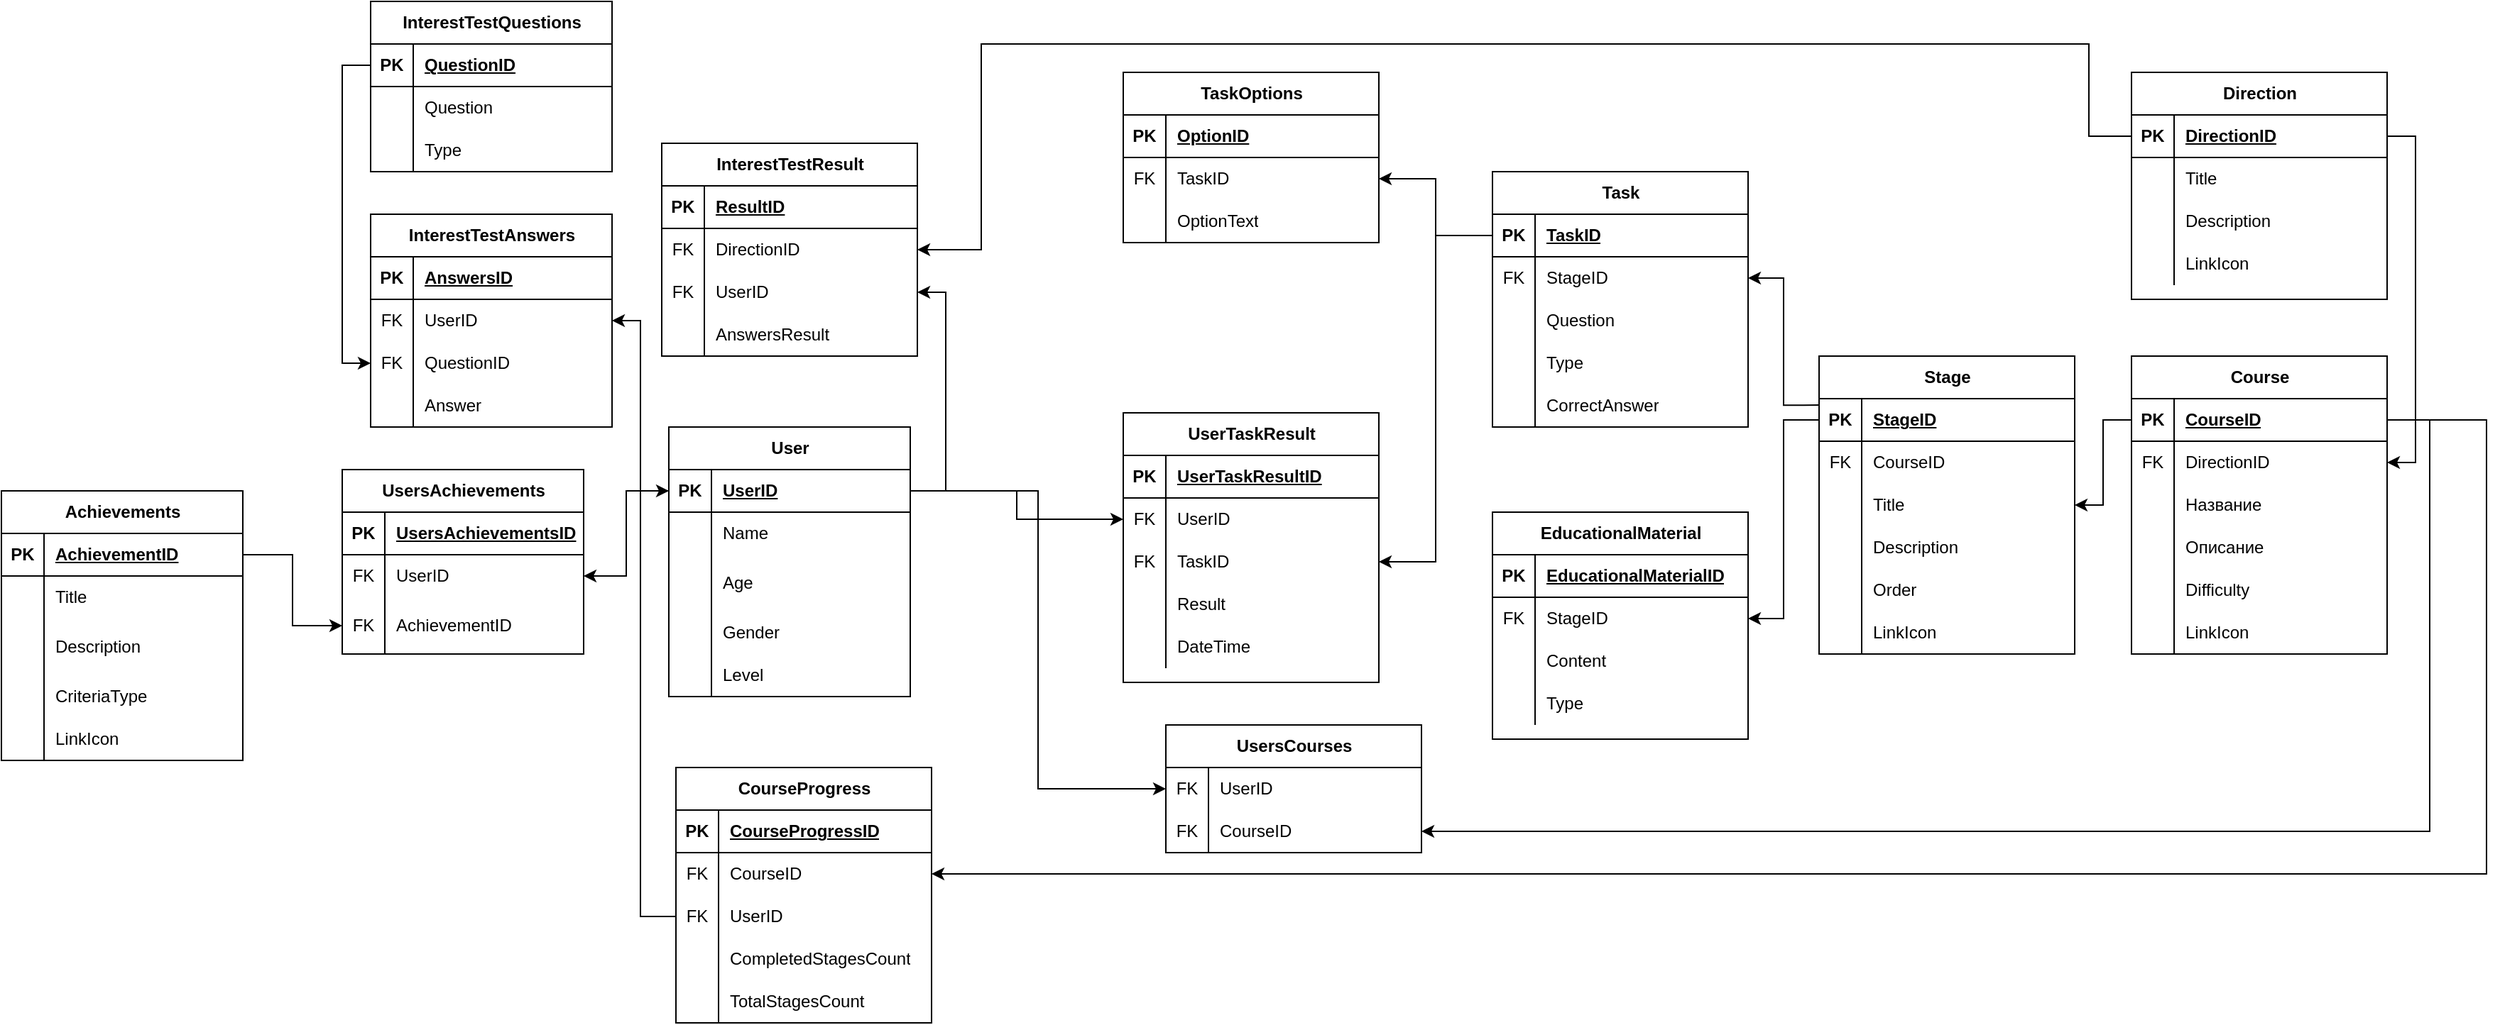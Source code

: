 <mxfile version="24.4.10" type="github">
  <diagram name="Page-1" id="SevhjeFRKWWaWsVbMp8P">
    <mxGraphModel dx="3039" dy="1112" grid="1" gridSize="10" guides="1" tooltips="1" connect="1" arrows="1" fold="1" page="1" pageScale="1" pageWidth="1200" pageHeight="1920" math="0" shadow="0">
      <root>
        <mxCell id="0" />
        <mxCell id="1" parent="0" />
        <mxCell id="cRc69l2fRQjYvTLnnf2W-3" value="User" style="shape=table;startSize=30;container=1;collapsible=1;childLayout=tableLayout;fixedRows=1;rowLines=0;fontStyle=1;align=center;resizeLast=1;html=1;" parent="1" vertex="1">
          <mxGeometry x="-370" y="500" width="170" height="190" as="geometry" />
        </mxCell>
        <mxCell id="cRc69l2fRQjYvTLnnf2W-4" value="" style="shape=tableRow;horizontal=0;startSize=0;swimlaneHead=0;swimlaneBody=0;fillColor=none;collapsible=0;dropTarget=0;points=[[0,0.5],[1,0.5]];portConstraint=eastwest;top=0;left=0;right=0;bottom=1;" parent="cRc69l2fRQjYvTLnnf2W-3" vertex="1">
          <mxGeometry y="30" width="170" height="30" as="geometry" />
        </mxCell>
        <mxCell id="cRc69l2fRQjYvTLnnf2W-5" value="PK" style="shape=partialRectangle;connectable=0;fillColor=none;top=0;left=0;bottom=0;right=0;fontStyle=1;overflow=hidden;whiteSpace=wrap;html=1;" parent="cRc69l2fRQjYvTLnnf2W-4" vertex="1">
          <mxGeometry width="30" height="30" as="geometry">
            <mxRectangle width="30" height="30" as="alternateBounds" />
          </mxGeometry>
        </mxCell>
        <mxCell id="cRc69l2fRQjYvTLnnf2W-6" value="UserID" style="shape=partialRectangle;connectable=0;fillColor=none;top=0;left=0;bottom=0;right=0;align=left;spacingLeft=6;fontStyle=5;overflow=hidden;whiteSpace=wrap;html=1;" parent="cRc69l2fRQjYvTLnnf2W-4" vertex="1">
          <mxGeometry x="30" width="140" height="30" as="geometry">
            <mxRectangle width="140" height="30" as="alternateBounds" />
          </mxGeometry>
        </mxCell>
        <mxCell id="cRc69l2fRQjYvTLnnf2W-7" value="" style="shape=tableRow;horizontal=0;startSize=0;swimlaneHead=0;swimlaneBody=0;fillColor=none;collapsible=0;dropTarget=0;points=[[0,0.5],[1,0.5]];portConstraint=eastwest;top=0;left=0;right=0;bottom=0;" parent="cRc69l2fRQjYvTLnnf2W-3" vertex="1">
          <mxGeometry y="60" width="170" height="30" as="geometry" />
        </mxCell>
        <mxCell id="cRc69l2fRQjYvTLnnf2W-8" value="" style="shape=partialRectangle;connectable=0;fillColor=none;top=0;left=0;bottom=0;right=0;editable=1;overflow=hidden;whiteSpace=wrap;html=1;" parent="cRc69l2fRQjYvTLnnf2W-7" vertex="1">
          <mxGeometry width="30" height="30" as="geometry">
            <mxRectangle width="30" height="30" as="alternateBounds" />
          </mxGeometry>
        </mxCell>
        <mxCell id="cRc69l2fRQjYvTLnnf2W-9" value="Name" style="shape=partialRectangle;connectable=0;fillColor=none;top=0;left=0;bottom=0;right=0;align=left;spacingLeft=6;overflow=hidden;whiteSpace=wrap;html=1;" parent="cRc69l2fRQjYvTLnnf2W-7" vertex="1">
          <mxGeometry x="30" width="140" height="30" as="geometry">
            <mxRectangle width="140" height="30" as="alternateBounds" />
          </mxGeometry>
        </mxCell>
        <mxCell id="cRc69l2fRQjYvTLnnf2W-10" value="" style="shape=tableRow;horizontal=0;startSize=0;swimlaneHead=0;swimlaneBody=0;fillColor=none;collapsible=0;dropTarget=0;points=[[0,0.5],[1,0.5]];portConstraint=eastwest;top=0;left=0;right=0;bottom=0;" parent="cRc69l2fRQjYvTLnnf2W-3" vertex="1">
          <mxGeometry y="90" width="170" height="40" as="geometry" />
        </mxCell>
        <mxCell id="cRc69l2fRQjYvTLnnf2W-11" value="" style="shape=partialRectangle;connectable=0;fillColor=none;top=0;left=0;bottom=0;right=0;editable=1;overflow=hidden;whiteSpace=wrap;html=1;" parent="cRc69l2fRQjYvTLnnf2W-10" vertex="1">
          <mxGeometry width="30" height="40" as="geometry">
            <mxRectangle width="30" height="40" as="alternateBounds" />
          </mxGeometry>
        </mxCell>
        <mxCell id="cRc69l2fRQjYvTLnnf2W-12" value="Age" style="shape=partialRectangle;connectable=0;fillColor=none;top=0;left=0;bottom=0;right=0;align=left;spacingLeft=6;overflow=hidden;whiteSpace=wrap;html=1;" parent="cRc69l2fRQjYvTLnnf2W-10" vertex="1">
          <mxGeometry x="30" width="140" height="40" as="geometry">
            <mxRectangle width="140" height="40" as="alternateBounds" />
          </mxGeometry>
        </mxCell>
        <mxCell id="cRc69l2fRQjYvTLnnf2W-13" value="" style="shape=tableRow;horizontal=0;startSize=0;swimlaneHead=0;swimlaneBody=0;fillColor=none;collapsible=0;dropTarget=0;points=[[0,0.5],[1,0.5]];portConstraint=eastwest;top=0;left=0;right=0;bottom=0;" parent="cRc69l2fRQjYvTLnnf2W-3" vertex="1">
          <mxGeometry y="130" width="170" height="30" as="geometry" />
        </mxCell>
        <mxCell id="cRc69l2fRQjYvTLnnf2W-14" value="" style="shape=partialRectangle;connectable=0;fillColor=none;top=0;left=0;bottom=0;right=0;editable=1;overflow=hidden;whiteSpace=wrap;html=1;" parent="cRc69l2fRQjYvTLnnf2W-13" vertex="1">
          <mxGeometry width="30" height="30" as="geometry">
            <mxRectangle width="30" height="30" as="alternateBounds" />
          </mxGeometry>
        </mxCell>
        <mxCell id="cRc69l2fRQjYvTLnnf2W-15" value="Gender" style="shape=partialRectangle;connectable=0;fillColor=none;top=0;left=0;bottom=0;right=0;align=left;spacingLeft=6;overflow=hidden;whiteSpace=wrap;html=1;" parent="cRc69l2fRQjYvTLnnf2W-13" vertex="1">
          <mxGeometry x="30" width="140" height="30" as="geometry">
            <mxRectangle width="140" height="30" as="alternateBounds" />
          </mxGeometry>
        </mxCell>
        <mxCell id="-zIyKC7nV23bRDa0hVSp-20" value="" style="shape=tableRow;horizontal=0;startSize=0;swimlaneHead=0;swimlaneBody=0;fillColor=none;collapsible=0;dropTarget=0;points=[[0,0.5],[1,0.5]];portConstraint=eastwest;top=0;left=0;right=0;bottom=0;" vertex="1" parent="cRc69l2fRQjYvTLnnf2W-3">
          <mxGeometry y="160" width="170" height="30" as="geometry" />
        </mxCell>
        <mxCell id="-zIyKC7nV23bRDa0hVSp-21" value="" style="shape=partialRectangle;connectable=0;fillColor=none;top=0;left=0;bottom=0;right=0;editable=1;overflow=hidden;whiteSpace=wrap;html=1;" vertex="1" parent="-zIyKC7nV23bRDa0hVSp-20">
          <mxGeometry width="30" height="30" as="geometry">
            <mxRectangle width="30" height="30" as="alternateBounds" />
          </mxGeometry>
        </mxCell>
        <mxCell id="-zIyKC7nV23bRDa0hVSp-22" value="Level" style="shape=partialRectangle;connectable=0;fillColor=none;top=0;left=0;bottom=0;right=0;align=left;spacingLeft=6;overflow=hidden;whiteSpace=wrap;html=1;" vertex="1" parent="-zIyKC7nV23bRDa0hVSp-20">
          <mxGeometry x="30" width="140" height="30" as="geometry">
            <mxRectangle width="140" height="30" as="alternateBounds" />
          </mxGeometry>
        </mxCell>
        <mxCell id="cRc69l2fRQjYvTLnnf2W-16" value="Direction" style="shape=table;startSize=30;container=1;collapsible=1;childLayout=tableLayout;fixedRows=1;rowLines=0;fontStyle=1;align=center;resizeLast=1;html=1;" parent="1" vertex="1">
          <mxGeometry x="660" y="250" width="180" height="160" as="geometry" />
        </mxCell>
        <mxCell id="cRc69l2fRQjYvTLnnf2W-17" value="" style="shape=tableRow;horizontal=0;startSize=0;swimlaneHead=0;swimlaneBody=0;fillColor=none;collapsible=0;dropTarget=0;points=[[0,0.5],[1,0.5]];portConstraint=eastwest;top=0;left=0;right=0;bottom=1;" parent="cRc69l2fRQjYvTLnnf2W-16" vertex="1">
          <mxGeometry y="30" width="180" height="30" as="geometry" />
        </mxCell>
        <mxCell id="cRc69l2fRQjYvTLnnf2W-18" value="PK" style="shape=partialRectangle;connectable=0;fillColor=none;top=0;left=0;bottom=0;right=0;fontStyle=1;overflow=hidden;whiteSpace=wrap;html=1;" parent="cRc69l2fRQjYvTLnnf2W-17" vertex="1">
          <mxGeometry width="30" height="30" as="geometry">
            <mxRectangle width="30" height="30" as="alternateBounds" />
          </mxGeometry>
        </mxCell>
        <mxCell id="cRc69l2fRQjYvTLnnf2W-19" value="DirectionID" style="shape=partialRectangle;connectable=0;fillColor=none;top=0;left=0;bottom=0;right=0;align=left;spacingLeft=6;fontStyle=5;overflow=hidden;whiteSpace=wrap;html=1;" parent="cRc69l2fRQjYvTLnnf2W-17" vertex="1">
          <mxGeometry x="30" width="150" height="30" as="geometry">
            <mxRectangle width="150" height="30" as="alternateBounds" />
          </mxGeometry>
        </mxCell>
        <mxCell id="cRc69l2fRQjYvTLnnf2W-20" value="" style="shape=tableRow;horizontal=0;startSize=0;swimlaneHead=0;swimlaneBody=0;fillColor=none;collapsible=0;dropTarget=0;points=[[0,0.5],[1,0.5]];portConstraint=eastwest;top=0;left=0;right=0;bottom=0;" parent="cRc69l2fRQjYvTLnnf2W-16" vertex="1">
          <mxGeometry y="60" width="180" height="30" as="geometry" />
        </mxCell>
        <mxCell id="cRc69l2fRQjYvTLnnf2W-21" value="" style="shape=partialRectangle;connectable=0;fillColor=none;top=0;left=0;bottom=0;right=0;editable=1;overflow=hidden;whiteSpace=wrap;html=1;" parent="cRc69l2fRQjYvTLnnf2W-20" vertex="1">
          <mxGeometry width="30" height="30" as="geometry">
            <mxRectangle width="30" height="30" as="alternateBounds" />
          </mxGeometry>
        </mxCell>
        <mxCell id="cRc69l2fRQjYvTLnnf2W-22" value="Title" style="shape=partialRectangle;connectable=0;fillColor=none;top=0;left=0;bottom=0;right=0;align=left;spacingLeft=6;overflow=hidden;whiteSpace=wrap;html=1;" parent="cRc69l2fRQjYvTLnnf2W-20" vertex="1">
          <mxGeometry x="30" width="150" height="30" as="geometry">
            <mxRectangle width="150" height="30" as="alternateBounds" />
          </mxGeometry>
        </mxCell>
        <mxCell id="cRc69l2fRQjYvTLnnf2W-23" value="" style="shape=tableRow;horizontal=0;startSize=0;swimlaneHead=0;swimlaneBody=0;fillColor=none;collapsible=0;dropTarget=0;points=[[0,0.5],[1,0.5]];portConstraint=eastwest;top=0;left=0;right=0;bottom=0;" parent="cRc69l2fRQjYvTLnnf2W-16" vertex="1">
          <mxGeometry y="90" width="180" height="30" as="geometry" />
        </mxCell>
        <mxCell id="cRc69l2fRQjYvTLnnf2W-24" value="" style="shape=partialRectangle;connectable=0;fillColor=none;top=0;left=0;bottom=0;right=0;editable=1;overflow=hidden;whiteSpace=wrap;html=1;" parent="cRc69l2fRQjYvTLnnf2W-23" vertex="1">
          <mxGeometry width="30" height="30" as="geometry">
            <mxRectangle width="30" height="30" as="alternateBounds" />
          </mxGeometry>
        </mxCell>
        <mxCell id="cRc69l2fRQjYvTLnnf2W-25" value="Description" style="shape=partialRectangle;connectable=0;fillColor=none;top=0;left=0;bottom=0;right=0;align=left;spacingLeft=6;overflow=hidden;whiteSpace=wrap;html=1;" parent="cRc69l2fRQjYvTLnnf2W-23" vertex="1">
          <mxGeometry x="30" width="150" height="30" as="geometry">
            <mxRectangle width="150" height="30" as="alternateBounds" />
          </mxGeometry>
        </mxCell>
        <mxCell id="cRc69l2fRQjYvTLnnf2W-26" value="" style="shape=tableRow;horizontal=0;startSize=0;swimlaneHead=0;swimlaneBody=0;fillColor=none;collapsible=0;dropTarget=0;points=[[0,0.5],[1,0.5]];portConstraint=eastwest;top=0;left=0;right=0;bottom=0;" parent="cRc69l2fRQjYvTLnnf2W-16" vertex="1">
          <mxGeometry y="120" width="180" height="30" as="geometry" />
        </mxCell>
        <mxCell id="cRc69l2fRQjYvTLnnf2W-27" value="" style="shape=partialRectangle;connectable=0;fillColor=none;top=0;left=0;bottom=0;right=0;editable=1;overflow=hidden;whiteSpace=wrap;html=1;" parent="cRc69l2fRQjYvTLnnf2W-26" vertex="1">
          <mxGeometry width="30" height="30" as="geometry">
            <mxRectangle width="30" height="30" as="alternateBounds" />
          </mxGeometry>
        </mxCell>
        <mxCell id="cRc69l2fRQjYvTLnnf2W-28" value="LinkIcon" style="shape=partialRectangle;connectable=0;fillColor=none;top=0;left=0;bottom=0;right=0;align=left;spacingLeft=6;overflow=hidden;whiteSpace=wrap;html=1;" parent="cRc69l2fRQjYvTLnnf2W-26" vertex="1">
          <mxGeometry x="30" width="150" height="30" as="geometry">
            <mxRectangle width="150" height="30" as="alternateBounds" />
          </mxGeometry>
        </mxCell>
        <mxCell id="cRc69l2fRQjYvTLnnf2W-29" value="Course" style="shape=table;startSize=30;container=1;collapsible=1;childLayout=tableLayout;fixedRows=1;rowLines=0;fontStyle=1;align=center;resizeLast=1;html=1;" parent="1" vertex="1">
          <mxGeometry x="660" y="450" width="180" height="210" as="geometry" />
        </mxCell>
        <mxCell id="cRc69l2fRQjYvTLnnf2W-30" value="" style="shape=tableRow;horizontal=0;startSize=0;swimlaneHead=0;swimlaneBody=0;fillColor=none;collapsible=0;dropTarget=0;points=[[0,0.5],[1,0.5]];portConstraint=eastwest;top=0;left=0;right=0;bottom=1;" parent="cRc69l2fRQjYvTLnnf2W-29" vertex="1">
          <mxGeometry y="30" width="180" height="30" as="geometry" />
        </mxCell>
        <mxCell id="cRc69l2fRQjYvTLnnf2W-31" value="PK" style="shape=partialRectangle;connectable=0;fillColor=none;top=0;left=0;bottom=0;right=0;fontStyle=1;overflow=hidden;whiteSpace=wrap;html=1;" parent="cRc69l2fRQjYvTLnnf2W-30" vertex="1">
          <mxGeometry width="30" height="30" as="geometry">
            <mxRectangle width="30" height="30" as="alternateBounds" />
          </mxGeometry>
        </mxCell>
        <mxCell id="cRc69l2fRQjYvTLnnf2W-32" value="CourseID" style="shape=partialRectangle;connectable=0;fillColor=none;top=0;left=0;bottom=0;right=0;align=left;spacingLeft=6;fontStyle=5;overflow=hidden;whiteSpace=wrap;html=1;" parent="cRc69l2fRQjYvTLnnf2W-30" vertex="1">
          <mxGeometry x="30" width="150" height="30" as="geometry">
            <mxRectangle width="150" height="30" as="alternateBounds" />
          </mxGeometry>
        </mxCell>
        <mxCell id="cRc69l2fRQjYvTLnnf2W-33" value="" style="shape=tableRow;horizontal=0;startSize=0;swimlaneHead=0;swimlaneBody=0;fillColor=none;collapsible=0;dropTarget=0;points=[[0,0.5],[1,0.5]];portConstraint=eastwest;top=0;left=0;right=0;bottom=0;" parent="cRc69l2fRQjYvTLnnf2W-29" vertex="1">
          <mxGeometry y="60" width="180" height="30" as="geometry" />
        </mxCell>
        <mxCell id="cRc69l2fRQjYvTLnnf2W-34" value="FK" style="shape=partialRectangle;connectable=0;fillColor=none;top=0;left=0;bottom=0;right=0;editable=1;overflow=hidden;whiteSpace=wrap;html=1;" parent="cRc69l2fRQjYvTLnnf2W-33" vertex="1">
          <mxGeometry width="30" height="30" as="geometry">
            <mxRectangle width="30" height="30" as="alternateBounds" />
          </mxGeometry>
        </mxCell>
        <mxCell id="cRc69l2fRQjYvTLnnf2W-35" value="DirectionID" style="shape=partialRectangle;connectable=0;fillColor=none;top=0;left=0;bottom=0;right=0;align=left;spacingLeft=6;overflow=hidden;whiteSpace=wrap;html=1;" parent="cRc69l2fRQjYvTLnnf2W-33" vertex="1">
          <mxGeometry x="30" width="150" height="30" as="geometry">
            <mxRectangle width="150" height="30" as="alternateBounds" />
          </mxGeometry>
        </mxCell>
        <mxCell id="cRc69l2fRQjYvTLnnf2W-36" value="" style="shape=tableRow;horizontal=0;startSize=0;swimlaneHead=0;swimlaneBody=0;fillColor=none;collapsible=0;dropTarget=0;points=[[0,0.5],[1,0.5]];portConstraint=eastwest;top=0;left=0;right=0;bottom=0;" parent="cRc69l2fRQjYvTLnnf2W-29" vertex="1">
          <mxGeometry y="90" width="180" height="30" as="geometry" />
        </mxCell>
        <mxCell id="cRc69l2fRQjYvTLnnf2W-37" value="" style="shape=partialRectangle;connectable=0;fillColor=none;top=0;left=0;bottom=0;right=0;editable=1;overflow=hidden;whiteSpace=wrap;html=1;" parent="cRc69l2fRQjYvTLnnf2W-36" vertex="1">
          <mxGeometry width="30" height="30" as="geometry">
            <mxRectangle width="30" height="30" as="alternateBounds" />
          </mxGeometry>
        </mxCell>
        <mxCell id="cRc69l2fRQjYvTLnnf2W-38" value="Название" style="shape=partialRectangle;connectable=0;fillColor=none;top=0;left=0;bottom=0;right=0;align=left;spacingLeft=6;overflow=hidden;whiteSpace=wrap;html=1;" parent="cRc69l2fRQjYvTLnnf2W-36" vertex="1">
          <mxGeometry x="30" width="150" height="30" as="geometry">
            <mxRectangle width="150" height="30" as="alternateBounds" />
          </mxGeometry>
        </mxCell>
        <mxCell id="cRc69l2fRQjYvTLnnf2W-39" value="" style="shape=tableRow;horizontal=0;startSize=0;swimlaneHead=0;swimlaneBody=0;fillColor=none;collapsible=0;dropTarget=0;points=[[0,0.5],[1,0.5]];portConstraint=eastwest;top=0;left=0;right=0;bottom=0;" parent="cRc69l2fRQjYvTLnnf2W-29" vertex="1">
          <mxGeometry y="120" width="180" height="30" as="geometry" />
        </mxCell>
        <mxCell id="cRc69l2fRQjYvTLnnf2W-40" value="" style="shape=partialRectangle;connectable=0;fillColor=none;top=0;left=0;bottom=0;right=0;editable=1;overflow=hidden;whiteSpace=wrap;html=1;" parent="cRc69l2fRQjYvTLnnf2W-39" vertex="1">
          <mxGeometry width="30" height="30" as="geometry">
            <mxRectangle width="30" height="30" as="alternateBounds" />
          </mxGeometry>
        </mxCell>
        <mxCell id="cRc69l2fRQjYvTLnnf2W-41" value="Описание" style="shape=partialRectangle;connectable=0;fillColor=none;top=0;left=0;bottom=0;right=0;align=left;spacingLeft=6;overflow=hidden;whiteSpace=wrap;html=1;" parent="cRc69l2fRQjYvTLnnf2W-39" vertex="1">
          <mxGeometry x="30" width="150" height="30" as="geometry">
            <mxRectangle width="150" height="30" as="alternateBounds" />
          </mxGeometry>
        </mxCell>
        <mxCell id="-zIyKC7nV23bRDa0hVSp-17" value="" style="shape=tableRow;horizontal=0;startSize=0;swimlaneHead=0;swimlaneBody=0;fillColor=none;collapsible=0;dropTarget=0;points=[[0,0.5],[1,0.5]];portConstraint=eastwest;top=0;left=0;right=0;bottom=0;" vertex="1" parent="cRc69l2fRQjYvTLnnf2W-29">
          <mxGeometry y="150" width="180" height="30" as="geometry" />
        </mxCell>
        <mxCell id="-zIyKC7nV23bRDa0hVSp-18" value="" style="shape=partialRectangle;connectable=0;fillColor=none;top=0;left=0;bottom=0;right=0;editable=1;overflow=hidden;whiteSpace=wrap;html=1;" vertex="1" parent="-zIyKC7nV23bRDa0hVSp-17">
          <mxGeometry width="30" height="30" as="geometry">
            <mxRectangle width="30" height="30" as="alternateBounds" />
          </mxGeometry>
        </mxCell>
        <mxCell id="-zIyKC7nV23bRDa0hVSp-19" value="Difficulty" style="shape=partialRectangle;connectable=0;fillColor=none;top=0;left=0;bottom=0;right=0;align=left;spacingLeft=6;overflow=hidden;whiteSpace=wrap;html=1;" vertex="1" parent="-zIyKC7nV23bRDa0hVSp-17">
          <mxGeometry x="30" width="150" height="30" as="geometry">
            <mxRectangle width="150" height="30" as="alternateBounds" />
          </mxGeometry>
        </mxCell>
        <mxCell id="-zIyKC7nV23bRDa0hVSp-61" value="" style="shape=tableRow;horizontal=0;startSize=0;swimlaneHead=0;swimlaneBody=0;fillColor=none;collapsible=0;dropTarget=0;points=[[0,0.5],[1,0.5]];portConstraint=eastwest;top=0;left=0;right=0;bottom=0;" vertex="1" parent="cRc69l2fRQjYvTLnnf2W-29">
          <mxGeometry y="180" width="180" height="30" as="geometry" />
        </mxCell>
        <mxCell id="-zIyKC7nV23bRDa0hVSp-62" value="" style="shape=partialRectangle;connectable=0;fillColor=none;top=0;left=0;bottom=0;right=0;editable=1;overflow=hidden;whiteSpace=wrap;html=1;" vertex="1" parent="-zIyKC7nV23bRDa0hVSp-61">
          <mxGeometry width="30" height="30" as="geometry">
            <mxRectangle width="30" height="30" as="alternateBounds" />
          </mxGeometry>
        </mxCell>
        <mxCell id="-zIyKC7nV23bRDa0hVSp-63" value="LinkIcon" style="shape=partialRectangle;connectable=0;fillColor=none;top=0;left=0;bottom=0;right=0;align=left;spacingLeft=6;overflow=hidden;whiteSpace=wrap;html=1;" vertex="1" parent="-zIyKC7nV23bRDa0hVSp-61">
          <mxGeometry x="30" width="150" height="30" as="geometry">
            <mxRectangle width="150" height="30" as="alternateBounds" />
          </mxGeometry>
        </mxCell>
        <mxCell id="cRc69l2fRQjYvTLnnf2W-42" value="Stage" style="shape=table;startSize=30;container=1;collapsible=1;childLayout=tableLayout;fixedRows=1;rowLines=0;fontStyle=1;align=center;resizeLast=1;html=1;" parent="1" vertex="1">
          <mxGeometry x="440" y="450" width="180" height="210" as="geometry" />
        </mxCell>
        <mxCell id="cRc69l2fRQjYvTLnnf2W-43" value="" style="shape=tableRow;horizontal=0;startSize=0;swimlaneHead=0;swimlaneBody=0;fillColor=none;collapsible=0;dropTarget=0;points=[[0,0.5],[1,0.5]];portConstraint=eastwest;top=0;left=0;right=0;bottom=1;" parent="cRc69l2fRQjYvTLnnf2W-42" vertex="1">
          <mxGeometry y="30" width="180" height="30" as="geometry" />
        </mxCell>
        <mxCell id="cRc69l2fRQjYvTLnnf2W-44" value="PK" style="shape=partialRectangle;connectable=0;fillColor=none;top=0;left=0;bottom=0;right=0;fontStyle=1;overflow=hidden;whiteSpace=wrap;html=1;" parent="cRc69l2fRQjYvTLnnf2W-43" vertex="1">
          <mxGeometry width="30" height="30" as="geometry">
            <mxRectangle width="30" height="30" as="alternateBounds" />
          </mxGeometry>
        </mxCell>
        <mxCell id="cRc69l2fRQjYvTLnnf2W-45" value="StageID" style="shape=partialRectangle;connectable=0;fillColor=none;top=0;left=0;bottom=0;right=0;align=left;spacingLeft=6;fontStyle=5;overflow=hidden;whiteSpace=wrap;html=1;" parent="cRc69l2fRQjYvTLnnf2W-43" vertex="1">
          <mxGeometry x="30" width="150" height="30" as="geometry">
            <mxRectangle width="150" height="30" as="alternateBounds" />
          </mxGeometry>
        </mxCell>
        <mxCell id="cRc69l2fRQjYvTLnnf2W-46" value="" style="shape=tableRow;horizontal=0;startSize=0;swimlaneHead=0;swimlaneBody=0;fillColor=none;collapsible=0;dropTarget=0;points=[[0,0.5],[1,0.5]];portConstraint=eastwest;top=0;left=0;right=0;bottom=0;" parent="cRc69l2fRQjYvTLnnf2W-42" vertex="1">
          <mxGeometry y="60" width="180" height="30" as="geometry" />
        </mxCell>
        <mxCell id="cRc69l2fRQjYvTLnnf2W-47" value="FK" style="shape=partialRectangle;connectable=0;fillColor=none;top=0;left=0;bottom=0;right=0;editable=1;overflow=hidden;whiteSpace=wrap;html=1;" parent="cRc69l2fRQjYvTLnnf2W-46" vertex="1">
          <mxGeometry width="30" height="30" as="geometry">
            <mxRectangle width="30" height="30" as="alternateBounds" />
          </mxGeometry>
        </mxCell>
        <mxCell id="cRc69l2fRQjYvTLnnf2W-48" value="CourseID" style="shape=partialRectangle;connectable=0;fillColor=none;top=0;left=0;bottom=0;right=0;align=left;spacingLeft=6;overflow=hidden;whiteSpace=wrap;html=1;" parent="cRc69l2fRQjYvTLnnf2W-46" vertex="1">
          <mxGeometry x="30" width="150" height="30" as="geometry">
            <mxRectangle width="150" height="30" as="alternateBounds" />
          </mxGeometry>
        </mxCell>
        <mxCell id="cRc69l2fRQjYvTLnnf2W-49" value="" style="shape=tableRow;horizontal=0;startSize=0;swimlaneHead=0;swimlaneBody=0;fillColor=none;collapsible=0;dropTarget=0;points=[[0,0.5],[1,0.5]];portConstraint=eastwest;top=0;left=0;right=0;bottom=0;" parent="cRc69l2fRQjYvTLnnf2W-42" vertex="1">
          <mxGeometry y="90" width="180" height="30" as="geometry" />
        </mxCell>
        <mxCell id="cRc69l2fRQjYvTLnnf2W-50" value="" style="shape=partialRectangle;connectable=0;fillColor=none;top=0;left=0;bottom=0;right=0;editable=1;overflow=hidden;whiteSpace=wrap;html=1;" parent="cRc69l2fRQjYvTLnnf2W-49" vertex="1">
          <mxGeometry width="30" height="30" as="geometry">
            <mxRectangle width="30" height="30" as="alternateBounds" />
          </mxGeometry>
        </mxCell>
        <mxCell id="cRc69l2fRQjYvTLnnf2W-51" value="Title" style="shape=partialRectangle;connectable=0;fillColor=none;top=0;left=0;bottom=0;right=0;align=left;spacingLeft=6;overflow=hidden;whiteSpace=wrap;html=1;" parent="cRc69l2fRQjYvTLnnf2W-49" vertex="1">
          <mxGeometry x="30" width="150" height="30" as="geometry">
            <mxRectangle width="150" height="30" as="alternateBounds" />
          </mxGeometry>
        </mxCell>
        <mxCell id="cRc69l2fRQjYvTLnnf2W-52" value="" style="shape=tableRow;horizontal=0;startSize=0;swimlaneHead=0;swimlaneBody=0;fillColor=none;collapsible=0;dropTarget=0;points=[[0,0.5],[1,0.5]];portConstraint=eastwest;top=0;left=0;right=0;bottom=0;" parent="cRc69l2fRQjYvTLnnf2W-42" vertex="1">
          <mxGeometry y="120" width="180" height="30" as="geometry" />
        </mxCell>
        <mxCell id="cRc69l2fRQjYvTLnnf2W-53" value="" style="shape=partialRectangle;connectable=0;fillColor=none;top=0;left=0;bottom=0;right=0;editable=1;overflow=hidden;whiteSpace=wrap;html=1;" parent="cRc69l2fRQjYvTLnnf2W-52" vertex="1">
          <mxGeometry width="30" height="30" as="geometry">
            <mxRectangle width="30" height="30" as="alternateBounds" />
          </mxGeometry>
        </mxCell>
        <mxCell id="cRc69l2fRQjYvTLnnf2W-54" value="Description" style="shape=partialRectangle;connectable=0;fillColor=none;top=0;left=0;bottom=0;right=0;align=left;spacingLeft=6;overflow=hidden;whiteSpace=wrap;html=1;" parent="cRc69l2fRQjYvTLnnf2W-52" vertex="1">
          <mxGeometry x="30" width="150" height="30" as="geometry">
            <mxRectangle width="150" height="30" as="alternateBounds" />
          </mxGeometry>
        </mxCell>
        <mxCell id="1-wYGfvbL-emeKzo3EqB-178" value="" style="shape=tableRow;horizontal=0;startSize=0;swimlaneHead=0;swimlaneBody=0;fillColor=none;collapsible=0;dropTarget=0;points=[[0,0.5],[1,0.5]];portConstraint=eastwest;top=0;left=0;right=0;bottom=0;" parent="cRc69l2fRQjYvTLnnf2W-42" vertex="1">
          <mxGeometry y="150" width="180" height="30" as="geometry" />
        </mxCell>
        <mxCell id="1-wYGfvbL-emeKzo3EqB-179" value="" style="shape=partialRectangle;connectable=0;fillColor=none;top=0;left=0;bottom=0;right=0;editable=1;overflow=hidden;whiteSpace=wrap;html=1;" parent="1-wYGfvbL-emeKzo3EqB-178" vertex="1">
          <mxGeometry width="30" height="30" as="geometry">
            <mxRectangle width="30" height="30" as="alternateBounds" />
          </mxGeometry>
        </mxCell>
        <mxCell id="1-wYGfvbL-emeKzo3EqB-180" value="Order" style="shape=partialRectangle;connectable=0;fillColor=none;top=0;left=0;bottom=0;right=0;align=left;spacingLeft=6;overflow=hidden;whiteSpace=wrap;html=1;" parent="1-wYGfvbL-emeKzo3EqB-178" vertex="1">
          <mxGeometry x="30" width="150" height="30" as="geometry">
            <mxRectangle width="150" height="30" as="alternateBounds" />
          </mxGeometry>
        </mxCell>
        <mxCell id="-zIyKC7nV23bRDa0hVSp-39" value="" style="shape=tableRow;horizontal=0;startSize=0;swimlaneHead=0;swimlaneBody=0;fillColor=none;collapsible=0;dropTarget=0;points=[[0,0.5],[1,0.5]];portConstraint=eastwest;top=0;left=0;right=0;bottom=0;" vertex="1" parent="cRc69l2fRQjYvTLnnf2W-42">
          <mxGeometry y="180" width="180" height="30" as="geometry" />
        </mxCell>
        <mxCell id="-zIyKC7nV23bRDa0hVSp-40" value="" style="shape=partialRectangle;connectable=0;fillColor=none;top=0;left=0;bottom=0;right=0;editable=1;overflow=hidden;whiteSpace=wrap;html=1;" vertex="1" parent="-zIyKC7nV23bRDa0hVSp-39">
          <mxGeometry width="30" height="30" as="geometry">
            <mxRectangle width="30" height="30" as="alternateBounds" />
          </mxGeometry>
        </mxCell>
        <mxCell id="-zIyKC7nV23bRDa0hVSp-41" value="LinkIcon" style="shape=partialRectangle;connectable=0;fillColor=none;top=0;left=0;bottom=0;right=0;align=left;spacingLeft=6;overflow=hidden;whiteSpace=wrap;html=1;" vertex="1" parent="-zIyKC7nV23bRDa0hVSp-39">
          <mxGeometry x="30" width="150" height="30" as="geometry">
            <mxRectangle width="150" height="30" as="alternateBounds" />
          </mxGeometry>
        </mxCell>
        <mxCell id="1-wYGfvbL-emeKzo3EqB-1" value="Task" style="shape=table;startSize=30;container=1;collapsible=1;childLayout=tableLayout;fixedRows=1;rowLines=0;fontStyle=1;align=center;resizeLast=1;html=1;" parent="1" vertex="1">
          <mxGeometry x="210" y="320" width="180" height="180" as="geometry" />
        </mxCell>
        <mxCell id="1-wYGfvbL-emeKzo3EqB-2" value="" style="shape=tableRow;horizontal=0;startSize=0;swimlaneHead=0;swimlaneBody=0;fillColor=none;collapsible=0;dropTarget=0;points=[[0,0.5],[1,0.5]];portConstraint=eastwest;top=0;left=0;right=0;bottom=1;" parent="1-wYGfvbL-emeKzo3EqB-1" vertex="1">
          <mxGeometry y="30" width="180" height="30" as="geometry" />
        </mxCell>
        <mxCell id="1-wYGfvbL-emeKzo3EqB-3" value="PK" style="shape=partialRectangle;connectable=0;fillColor=none;top=0;left=0;bottom=0;right=0;fontStyle=1;overflow=hidden;whiteSpace=wrap;html=1;" parent="1-wYGfvbL-emeKzo3EqB-2" vertex="1">
          <mxGeometry width="30" height="30" as="geometry">
            <mxRectangle width="30" height="30" as="alternateBounds" />
          </mxGeometry>
        </mxCell>
        <mxCell id="1-wYGfvbL-emeKzo3EqB-4" value="TaskID" style="shape=partialRectangle;connectable=0;fillColor=none;top=0;left=0;bottom=0;right=0;align=left;spacingLeft=6;fontStyle=5;overflow=hidden;whiteSpace=wrap;html=1;" parent="1-wYGfvbL-emeKzo3EqB-2" vertex="1">
          <mxGeometry x="30" width="150" height="30" as="geometry">
            <mxRectangle width="150" height="30" as="alternateBounds" />
          </mxGeometry>
        </mxCell>
        <mxCell id="1-wYGfvbL-emeKzo3EqB-5" value="" style="shape=tableRow;horizontal=0;startSize=0;swimlaneHead=0;swimlaneBody=0;fillColor=none;collapsible=0;dropTarget=0;points=[[0,0.5],[1,0.5]];portConstraint=eastwest;top=0;left=0;right=0;bottom=0;" parent="1-wYGfvbL-emeKzo3EqB-1" vertex="1">
          <mxGeometry y="60" width="180" height="30" as="geometry" />
        </mxCell>
        <mxCell id="1-wYGfvbL-emeKzo3EqB-6" value="FK" style="shape=partialRectangle;connectable=0;fillColor=none;top=0;left=0;bottom=0;right=0;editable=1;overflow=hidden;whiteSpace=wrap;html=1;" parent="1-wYGfvbL-emeKzo3EqB-5" vertex="1">
          <mxGeometry width="30" height="30" as="geometry">
            <mxRectangle width="30" height="30" as="alternateBounds" />
          </mxGeometry>
        </mxCell>
        <mxCell id="1-wYGfvbL-emeKzo3EqB-7" value="StageID" style="shape=partialRectangle;connectable=0;fillColor=none;top=0;left=0;bottom=0;right=0;align=left;spacingLeft=6;overflow=hidden;whiteSpace=wrap;html=1;" parent="1-wYGfvbL-emeKzo3EqB-5" vertex="1">
          <mxGeometry x="30" width="150" height="30" as="geometry">
            <mxRectangle width="150" height="30" as="alternateBounds" />
          </mxGeometry>
        </mxCell>
        <mxCell id="1-wYGfvbL-emeKzo3EqB-8" value="" style="shape=tableRow;horizontal=0;startSize=0;swimlaneHead=0;swimlaneBody=0;fillColor=none;collapsible=0;dropTarget=0;points=[[0,0.5],[1,0.5]];portConstraint=eastwest;top=0;left=0;right=0;bottom=0;" parent="1-wYGfvbL-emeKzo3EqB-1" vertex="1">
          <mxGeometry y="90" width="180" height="30" as="geometry" />
        </mxCell>
        <mxCell id="1-wYGfvbL-emeKzo3EqB-9" value="" style="shape=partialRectangle;connectable=0;fillColor=none;top=0;left=0;bottom=0;right=0;editable=1;overflow=hidden;whiteSpace=wrap;html=1;" parent="1-wYGfvbL-emeKzo3EqB-8" vertex="1">
          <mxGeometry width="30" height="30" as="geometry">
            <mxRectangle width="30" height="30" as="alternateBounds" />
          </mxGeometry>
        </mxCell>
        <mxCell id="1-wYGfvbL-emeKzo3EqB-10" value="Question" style="shape=partialRectangle;connectable=0;fillColor=none;top=0;left=0;bottom=0;right=0;align=left;spacingLeft=6;overflow=hidden;whiteSpace=wrap;html=1;" parent="1-wYGfvbL-emeKzo3EqB-8" vertex="1">
          <mxGeometry x="30" width="150" height="30" as="geometry">
            <mxRectangle width="150" height="30" as="alternateBounds" />
          </mxGeometry>
        </mxCell>
        <mxCell id="1-wYGfvbL-emeKzo3EqB-11" value="" style="shape=tableRow;horizontal=0;startSize=0;swimlaneHead=0;swimlaneBody=0;fillColor=none;collapsible=0;dropTarget=0;points=[[0,0.5],[1,0.5]];portConstraint=eastwest;top=0;left=0;right=0;bottom=0;" parent="1-wYGfvbL-emeKzo3EqB-1" vertex="1">
          <mxGeometry y="120" width="180" height="30" as="geometry" />
        </mxCell>
        <mxCell id="1-wYGfvbL-emeKzo3EqB-12" value="" style="shape=partialRectangle;connectable=0;fillColor=none;top=0;left=0;bottom=0;right=0;editable=1;overflow=hidden;whiteSpace=wrap;html=1;" parent="1-wYGfvbL-emeKzo3EqB-11" vertex="1">
          <mxGeometry width="30" height="30" as="geometry">
            <mxRectangle width="30" height="30" as="alternateBounds" />
          </mxGeometry>
        </mxCell>
        <mxCell id="1-wYGfvbL-emeKzo3EqB-13" value="Type" style="shape=partialRectangle;connectable=0;fillColor=none;top=0;left=0;bottom=0;right=0;align=left;spacingLeft=6;overflow=hidden;whiteSpace=wrap;html=1;" parent="1-wYGfvbL-emeKzo3EqB-11" vertex="1">
          <mxGeometry x="30" width="150" height="30" as="geometry">
            <mxRectangle width="150" height="30" as="alternateBounds" />
          </mxGeometry>
        </mxCell>
        <mxCell id="1-wYGfvbL-emeKzo3EqB-163" value="" style="shape=tableRow;horizontal=0;startSize=0;swimlaneHead=0;swimlaneBody=0;fillColor=none;collapsible=0;dropTarget=0;points=[[0,0.5],[1,0.5]];portConstraint=eastwest;top=0;left=0;right=0;bottom=0;" parent="1-wYGfvbL-emeKzo3EqB-1" vertex="1">
          <mxGeometry y="150" width="180" height="30" as="geometry" />
        </mxCell>
        <mxCell id="1-wYGfvbL-emeKzo3EqB-164" value="" style="shape=partialRectangle;connectable=0;fillColor=none;top=0;left=0;bottom=0;right=0;editable=1;overflow=hidden;whiteSpace=wrap;html=1;" parent="1-wYGfvbL-emeKzo3EqB-163" vertex="1">
          <mxGeometry width="30" height="30" as="geometry">
            <mxRectangle width="30" height="30" as="alternateBounds" />
          </mxGeometry>
        </mxCell>
        <mxCell id="1-wYGfvbL-emeKzo3EqB-165" value="CorrectAnswer" style="shape=partialRectangle;connectable=0;fillColor=none;top=0;left=0;bottom=0;right=0;align=left;spacingLeft=6;overflow=hidden;whiteSpace=wrap;html=1;" parent="1-wYGfvbL-emeKzo3EqB-163" vertex="1">
          <mxGeometry x="30" width="150" height="30" as="geometry">
            <mxRectangle width="150" height="30" as="alternateBounds" />
          </mxGeometry>
        </mxCell>
        <mxCell id="1-wYGfvbL-emeKzo3EqB-14" value="EducationalMaterial" style="shape=table;startSize=30;container=1;collapsible=1;childLayout=tableLayout;fixedRows=1;rowLines=0;fontStyle=1;align=center;resizeLast=1;html=1;" parent="1" vertex="1">
          <mxGeometry x="210" y="560" width="180" height="160" as="geometry" />
        </mxCell>
        <mxCell id="1-wYGfvbL-emeKzo3EqB-15" value="" style="shape=tableRow;horizontal=0;startSize=0;swimlaneHead=0;swimlaneBody=0;fillColor=none;collapsible=0;dropTarget=0;points=[[0,0.5],[1,0.5]];portConstraint=eastwest;top=0;left=0;right=0;bottom=1;" parent="1-wYGfvbL-emeKzo3EqB-14" vertex="1">
          <mxGeometry y="30" width="180" height="30" as="geometry" />
        </mxCell>
        <mxCell id="1-wYGfvbL-emeKzo3EqB-16" value="PK" style="shape=partialRectangle;connectable=0;fillColor=none;top=0;left=0;bottom=0;right=0;fontStyle=1;overflow=hidden;whiteSpace=wrap;html=1;" parent="1-wYGfvbL-emeKzo3EqB-15" vertex="1">
          <mxGeometry width="30" height="30" as="geometry">
            <mxRectangle width="30" height="30" as="alternateBounds" />
          </mxGeometry>
        </mxCell>
        <mxCell id="1-wYGfvbL-emeKzo3EqB-17" value="&lt;span style=&quot;text-align: center; text-wrap: nowrap;&quot;&gt;EducationalMaterialID&lt;/span&gt;" style="shape=partialRectangle;connectable=0;fillColor=none;top=0;left=0;bottom=0;right=0;align=left;spacingLeft=6;fontStyle=5;overflow=hidden;whiteSpace=wrap;html=1;" parent="1-wYGfvbL-emeKzo3EqB-15" vertex="1">
          <mxGeometry x="30" width="150" height="30" as="geometry">
            <mxRectangle width="150" height="30" as="alternateBounds" />
          </mxGeometry>
        </mxCell>
        <mxCell id="1-wYGfvbL-emeKzo3EqB-18" value="" style="shape=tableRow;horizontal=0;startSize=0;swimlaneHead=0;swimlaneBody=0;fillColor=none;collapsible=0;dropTarget=0;points=[[0,0.5],[1,0.5]];portConstraint=eastwest;top=0;left=0;right=0;bottom=0;" parent="1-wYGfvbL-emeKzo3EqB-14" vertex="1">
          <mxGeometry y="60" width="180" height="30" as="geometry" />
        </mxCell>
        <mxCell id="1-wYGfvbL-emeKzo3EqB-19" value="FK" style="shape=partialRectangle;connectable=0;fillColor=none;top=0;left=0;bottom=0;right=0;editable=1;overflow=hidden;whiteSpace=wrap;html=1;" parent="1-wYGfvbL-emeKzo3EqB-18" vertex="1">
          <mxGeometry width="30" height="30" as="geometry">
            <mxRectangle width="30" height="30" as="alternateBounds" />
          </mxGeometry>
        </mxCell>
        <mxCell id="1-wYGfvbL-emeKzo3EqB-20" value="StageID" style="shape=partialRectangle;connectable=0;fillColor=none;top=0;left=0;bottom=0;right=0;align=left;spacingLeft=6;overflow=hidden;whiteSpace=wrap;html=1;" parent="1-wYGfvbL-emeKzo3EqB-18" vertex="1">
          <mxGeometry x="30" width="150" height="30" as="geometry">
            <mxRectangle width="150" height="30" as="alternateBounds" />
          </mxGeometry>
        </mxCell>
        <mxCell id="1-wYGfvbL-emeKzo3EqB-21" value="" style="shape=tableRow;horizontal=0;startSize=0;swimlaneHead=0;swimlaneBody=0;fillColor=none;collapsible=0;dropTarget=0;points=[[0,0.5],[1,0.5]];portConstraint=eastwest;top=0;left=0;right=0;bottom=0;" parent="1-wYGfvbL-emeKzo3EqB-14" vertex="1">
          <mxGeometry y="90" width="180" height="30" as="geometry" />
        </mxCell>
        <mxCell id="1-wYGfvbL-emeKzo3EqB-22" value="" style="shape=partialRectangle;connectable=0;fillColor=none;top=0;left=0;bottom=0;right=0;editable=1;overflow=hidden;whiteSpace=wrap;html=1;" parent="1-wYGfvbL-emeKzo3EqB-21" vertex="1">
          <mxGeometry width="30" height="30" as="geometry">
            <mxRectangle width="30" height="30" as="alternateBounds" />
          </mxGeometry>
        </mxCell>
        <mxCell id="1-wYGfvbL-emeKzo3EqB-23" value="Content" style="shape=partialRectangle;connectable=0;fillColor=none;top=0;left=0;bottom=0;right=0;align=left;spacingLeft=6;overflow=hidden;whiteSpace=wrap;html=1;" parent="1-wYGfvbL-emeKzo3EqB-21" vertex="1">
          <mxGeometry x="30" width="150" height="30" as="geometry">
            <mxRectangle width="150" height="30" as="alternateBounds" />
          </mxGeometry>
        </mxCell>
        <mxCell id="1-wYGfvbL-emeKzo3EqB-24" value="" style="shape=tableRow;horizontal=0;startSize=0;swimlaneHead=0;swimlaneBody=0;fillColor=none;collapsible=0;dropTarget=0;points=[[0,0.5],[1,0.5]];portConstraint=eastwest;top=0;left=0;right=0;bottom=0;" parent="1-wYGfvbL-emeKzo3EqB-14" vertex="1">
          <mxGeometry y="120" width="180" height="30" as="geometry" />
        </mxCell>
        <mxCell id="1-wYGfvbL-emeKzo3EqB-25" value="" style="shape=partialRectangle;connectable=0;fillColor=none;top=0;left=0;bottom=0;right=0;editable=1;overflow=hidden;whiteSpace=wrap;html=1;" parent="1-wYGfvbL-emeKzo3EqB-24" vertex="1">
          <mxGeometry width="30" height="30" as="geometry">
            <mxRectangle width="30" height="30" as="alternateBounds" />
          </mxGeometry>
        </mxCell>
        <mxCell id="1-wYGfvbL-emeKzo3EqB-26" value="Type" style="shape=partialRectangle;connectable=0;fillColor=none;top=0;left=0;bottom=0;right=0;align=left;spacingLeft=6;overflow=hidden;whiteSpace=wrap;html=1;" parent="1-wYGfvbL-emeKzo3EqB-24" vertex="1">
          <mxGeometry x="30" width="150" height="30" as="geometry">
            <mxRectangle width="150" height="30" as="alternateBounds" />
          </mxGeometry>
        </mxCell>
        <mxCell id="1-wYGfvbL-emeKzo3EqB-48" value="UsersCourses" style="shape=table;startSize=30;container=1;collapsible=1;childLayout=tableLayout;fixedRows=1;rowLines=0;fontStyle=1;align=center;resizeLast=1;html=1;" parent="1" vertex="1">
          <mxGeometry x="-20" y="710" width="180" height="90" as="geometry" />
        </mxCell>
        <mxCell id="1-wYGfvbL-emeKzo3EqB-52" value="" style="shape=tableRow;horizontal=0;startSize=0;swimlaneHead=0;swimlaneBody=0;fillColor=none;collapsible=0;dropTarget=0;points=[[0,0.5],[1,0.5]];portConstraint=eastwest;top=0;left=0;right=0;bottom=0;" parent="1-wYGfvbL-emeKzo3EqB-48" vertex="1">
          <mxGeometry y="30" width="180" height="30" as="geometry" />
        </mxCell>
        <mxCell id="1-wYGfvbL-emeKzo3EqB-53" value="FK" style="shape=partialRectangle;connectable=0;fillColor=none;top=0;left=0;bottom=0;right=0;editable=1;overflow=hidden;whiteSpace=wrap;html=1;" parent="1-wYGfvbL-emeKzo3EqB-52" vertex="1">
          <mxGeometry width="30" height="30" as="geometry">
            <mxRectangle width="30" height="30" as="alternateBounds" />
          </mxGeometry>
        </mxCell>
        <mxCell id="1-wYGfvbL-emeKzo3EqB-54" value="UserID" style="shape=partialRectangle;connectable=0;fillColor=none;top=0;left=0;bottom=0;right=0;align=left;spacingLeft=6;overflow=hidden;whiteSpace=wrap;html=1;" parent="1-wYGfvbL-emeKzo3EqB-52" vertex="1">
          <mxGeometry x="30" width="150" height="30" as="geometry">
            <mxRectangle width="150" height="30" as="alternateBounds" />
          </mxGeometry>
        </mxCell>
        <mxCell id="1-wYGfvbL-emeKzo3EqB-55" value="" style="shape=tableRow;horizontal=0;startSize=0;swimlaneHead=0;swimlaneBody=0;fillColor=none;collapsible=0;dropTarget=0;points=[[0,0.5],[1,0.5]];portConstraint=eastwest;top=0;left=0;right=0;bottom=0;" parent="1-wYGfvbL-emeKzo3EqB-48" vertex="1">
          <mxGeometry y="60" width="180" height="30" as="geometry" />
        </mxCell>
        <mxCell id="1-wYGfvbL-emeKzo3EqB-56" value="FK" style="shape=partialRectangle;connectable=0;fillColor=none;top=0;left=0;bottom=0;right=0;editable=1;overflow=hidden;whiteSpace=wrap;html=1;" parent="1-wYGfvbL-emeKzo3EqB-55" vertex="1">
          <mxGeometry width="30" height="30" as="geometry">
            <mxRectangle width="30" height="30" as="alternateBounds" />
          </mxGeometry>
        </mxCell>
        <mxCell id="1-wYGfvbL-emeKzo3EqB-57" value="CourseID" style="shape=partialRectangle;connectable=0;fillColor=none;top=0;left=0;bottom=0;right=0;align=left;spacingLeft=6;overflow=hidden;whiteSpace=wrap;html=1;" parent="1-wYGfvbL-emeKzo3EqB-55" vertex="1">
          <mxGeometry x="30" width="150" height="30" as="geometry">
            <mxRectangle width="150" height="30" as="alternateBounds" />
          </mxGeometry>
        </mxCell>
        <mxCell id="1-wYGfvbL-emeKzo3EqB-65" style="edgeStyle=orthogonalEdgeStyle;rounded=0;orthogonalLoop=1;jettySize=auto;html=1;entryX=1;entryY=0.5;entryDx=0;entryDy=0;exitX=1;exitY=0.5;exitDx=0;exitDy=0;" parent="1" source="cRc69l2fRQjYvTLnnf2W-17" target="cRc69l2fRQjYvTLnnf2W-33" edge="1">
          <mxGeometry relative="1" as="geometry">
            <mxPoint x="870.0" y="300" as="sourcePoint" />
            <mxPoint x="870.0" y="560" as="targetPoint" />
          </mxGeometry>
        </mxCell>
        <mxCell id="1-wYGfvbL-emeKzo3EqB-66" style="edgeStyle=orthogonalEdgeStyle;rounded=0;orthogonalLoop=1;jettySize=auto;html=1;exitX=0;exitY=0.5;exitDx=0;exitDy=0;entryX=1;entryY=0.5;entryDx=0;entryDy=0;" parent="1" source="cRc69l2fRQjYvTLnnf2W-30" target="cRc69l2fRQjYvTLnnf2W-42" edge="1">
          <mxGeometry relative="1" as="geometry" />
        </mxCell>
        <mxCell id="1-wYGfvbL-emeKzo3EqB-67" value="TaskOptions" style="shape=table;startSize=30;container=1;collapsible=1;childLayout=tableLayout;fixedRows=1;rowLines=0;fontStyle=1;align=center;resizeLast=1;html=1;" parent="1" vertex="1">
          <mxGeometry x="-50" y="250" width="180" height="120" as="geometry" />
        </mxCell>
        <mxCell id="1-wYGfvbL-emeKzo3EqB-68" value="" style="shape=tableRow;horizontal=0;startSize=0;swimlaneHead=0;swimlaneBody=0;fillColor=none;collapsible=0;dropTarget=0;points=[[0,0.5],[1,0.5]];portConstraint=eastwest;top=0;left=0;right=0;bottom=1;" parent="1-wYGfvbL-emeKzo3EqB-67" vertex="1">
          <mxGeometry y="30" width="180" height="30" as="geometry" />
        </mxCell>
        <mxCell id="1-wYGfvbL-emeKzo3EqB-69" value="PK" style="shape=partialRectangle;connectable=0;fillColor=none;top=0;left=0;bottom=0;right=0;fontStyle=1;overflow=hidden;whiteSpace=wrap;html=1;" parent="1-wYGfvbL-emeKzo3EqB-68" vertex="1">
          <mxGeometry width="30" height="30" as="geometry">
            <mxRectangle width="30" height="30" as="alternateBounds" />
          </mxGeometry>
        </mxCell>
        <mxCell id="1-wYGfvbL-emeKzo3EqB-70" value="OptionID" style="shape=partialRectangle;connectable=0;fillColor=none;top=0;left=0;bottom=0;right=0;align=left;spacingLeft=6;fontStyle=5;overflow=hidden;whiteSpace=wrap;html=1;" parent="1-wYGfvbL-emeKzo3EqB-68" vertex="1">
          <mxGeometry x="30" width="150" height="30" as="geometry">
            <mxRectangle width="150" height="30" as="alternateBounds" />
          </mxGeometry>
        </mxCell>
        <mxCell id="1-wYGfvbL-emeKzo3EqB-71" value="" style="shape=tableRow;horizontal=0;startSize=0;swimlaneHead=0;swimlaneBody=0;fillColor=none;collapsible=0;dropTarget=0;points=[[0,0.5],[1,0.5]];portConstraint=eastwest;top=0;left=0;right=0;bottom=0;" parent="1-wYGfvbL-emeKzo3EqB-67" vertex="1">
          <mxGeometry y="60" width="180" height="30" as="geometry" />
        </mxCell>
        <mxCell id="1-wYGfvbL-emeKzo3EqB-72" value="FK" style="shape=partialRectangle;connectable=0;fillColor=none;top=0;left=0;bottom=0;right=0;editable=1;overflow=hidden;whiteSpace=wrap;html=1;" parent="1-wYGfvbL-emeKzo3EqB-71" vertex="1">
          <mxGeometry width="30" height="30" as="geometry">
            <mxRectangle width="30" height="30" as="alternateBounds" />
          </mxGeometry>
        </mxCell>
        <mxCell id="1-wYGfvbL-emeKzo3EqB-73" value="TaskID" style="shape=partialRectangle;connectable=0;fillColor=none;top=0;left=0;bottom=0;right=0;align=left;spacingLeft=6;overflow=hidden;whiteSpace=wrap;html=1;" parent="1-wYGfvbL-emeKzo3EqB-71" vertex="1">
          <mxGeometry x="30" width="150" height="30" as="geometry">
            <mxRectangle width="150" height="30" as="alternateBounds" />
          </mxGeometry>
        </mxCell>
        <mxCell id="1-wYGfvbL-emeKzo3EqB-74" value="" style="shape=tableRow;horizontal=0;startSize=0;swimlaneHead=0;swimlaneBody=0;fillColor=none;collapsible=0;dropTarget=0;points=[[0,0.5],[1,0.5]];portConstraint=eastwest;top=0;left=0;right=0;bottom=0;" parent="1-wYGfvbL-emeKzo3EqB-67" vertex="1">
          <mxGeometry y="90" width="180" height="30" as="geometry" />
        </mxCell>
        <mxCell id="1-wYGfvbL-emeKzo3EqB-75" value="" style="shape=partialRectangle;connectable=0;fillColor=none;top=0;left=0;bottom=0;right=0;editable=1;overflow=hidden;whiteSpace=wrap;html=1;" parent="1-wYGfvbL-emeKzo3EqB-74" vertex="1">
          <mxGeometry width="30" height="30" as="geometry">
            <mxRectangle width="30" height="30" as="alternateBounds" />
          </mxGeometry>
        </mxCell>
        <mxCell id="1-wYGfvbL-emeKzo3EqB-76" value="OptionText" style="shape=partialRectangle;connectable=0;fillColor=none;top=0;left=0;bottom=0;right=0;align=left;spacingLeft=6;overflow=hidden;whiteSpace=wrap;html=1;" parent="1-wYGfvbL-emeKzo3EqB-74" vertex="1">
          <mxGeometry x="30" width="150" height="30" as="geometry">
            <mxRectangle width="150" height="30" as="alternateBounds" />
          </mxGeometry>
        </mxCell>
        <mxCell id="1-wYGfvbL-emeKzo3EqB-80" value="InterestTestQuestions" style="shape=table;startSize=30;container=1;collapsible=1;childLayout=tableLayout;fixedRows=1;rowLines=0;fontStyle=1;align=center;resizeLast=1;html=1;" parent="1" vertex="1">
          <mxGeometry x="-580" y="200" width="170" height="120" as="geometry" />
        </mxCell>
        <mxCell id="1-wYGfvbL-emeKzo3EqB-81" value="" style="shape=tableRow;horizontal=0;startSize=0;swimlaneHead=0;swimlaneBody=0;fillColor=none;collapsible=0;dropTarget=0;points=[[0,0.5],[1,0.5]];portConstraint=eastwest;top=0;left=0;right=0;bottom=1;" parent="1-wYGfvbL-emeKzo3EqB-80" vertex="1">
          <mxGeometry y="30" width="170" height="30" as="geometry" />
        </mxCell>
        <mxCell id="1-wYGfvbL-emeKzo3EqB-82" value="PK" style="shape=partialRectangle;connectable=0;fillColor=none;top=0;left=0;bottom=0;right=0;fontStyle=1;overflow=hidden;whiteSpace=wrap;html=1;" parent="1-wYGfvbL-emeKzo3EqB-81" vertex="1">
          <mxGeometry width="30" height="30" as="geometry">
            <mxRectangle width="30" height="30" as="alternateBounds" />
          </mxGeometry>
        </mxCell>
        <mxCell id="1-wYGfvbL-emeKzo3EqB-83" value="QuestionID" style="shape=partialRectangle;connectable=0;fillColor=none;top=0;left=0;bottom=0;right=0;align=left;spacingLeft=6;fontStyle=5;overflow=hidden;whiteSpace=wrap;html=1;" parent="1-wYGfvbL-emeKzo3EqB-81" vertex="1">
          <mxGeometry x="30" width="140" height="30" as="geometry">
            <mxRectangle width="140" height="30" as="alternateBounds" />
          </mxGeometry>
        </mxCell>
        <mxCell id="1-wYGfvbL-emeKzo3EqB-84" value="" style="shape=tableRow;horizontal=0;startSize=0;swimlaneHead=0;swimlaneBody=0;fillColor=none;collapsible=0;dropTarget=0;points=[[0,0.5],[1,0.5]];portConstraint=eastwest;top=0;left=0;right=0;bottom=0;" parent="1-wYGfvbL-emeKzo3EqB-80" vertex="1">
          <mxGeometry y="60" width="170" height="30" as="geometry" />
        </mxCell>
        <mxCell id="1-wYGfvbL-emeKzo3EqB-85" value="" style="shape=partialRectangle;connectable=0;fillColor=none;top=0;left=0;bottom=0;right=0;editable=1;overflow=hidden;whiteSpace=wrap;html=1;" parent="1-wYGfvbL-emeKzo3EqB-84" vertex="1">
          <mxGeometry width="30" height="30" as="geometry">
            <mxRectangle width="30" height="30" as="alternateBounds" />
          </mxGeometry>
        </mxCell>
        <mxCell id="1-wYGfvbL-emeKzo3EqB-86" value="Question" style="shape=partialRectangle;connectable=0;fillColor=none;top=0;left=0;bottom=0;right=0;align=left;spacingLeft=6;overflow=hidden;whiteSpace=wrap;html=1;" parent="1-wYGfvbL-emeKzo3EqB-84" vertex="1">
          <mxGeometry x="30" width="140" height="30" as="geometry">
            <mxRectangle width="140" height="30" as="alternateBounds" />
          </mxGeometry>
        </mxCell>
        <mxCell id="1-wYGfvbL-emeKzo3EqB-87" value="" style="shape=tableRow;horizontal=0;startSize=0;swimlaneHead=0;swimlaneBody=0;fillColor=none;collapsible=0;dropTarget=0;points=[[0,0.5],[1,0.5]];portConstraint=eastwest;top=0;left=0;right=0;bottom=0;" parent="1-wYGfvbL-emeKzo3EqB-80" vertex="1">
          <mxGeometry y="90" width="170" height="30" as="geometry" />
        </mxCell>
        <mxCell id="1-wYGfvbL-emeKzo3EqB-88" value="" style="shape=partialRectangle;connectable=0;fillColor=none;top=0;left=0;bottom=0;right=0;editable=1;overflow=hidden;whiteSpace=wrap;html=1;" parent="1-wYGfvbL-emeKzo3EqB-87" vertex="1">
          <mxGeometry width="30" height="30" as="geometry">
            <mxRectangle width="30" height="30" as="alternateBounds" />
          </mxGeometry>
        </mxCell>
        <mxCell id="1-wYGfvbL-emeKzo3EqB-89" value="Type" style="shape=partialRectangle;connectable=0;fillColor=none;top=0;left=0;bottom=0;right=0;align=left;spacingLeft=6;overflow=hidden;whiteSpace=wrap;html=1;" parent="1-wYGfvbL-emeKzo3EqB-87" vertex="1">
          <mxGeometry x="30" width="140" height="30" as="geometry">
            <mxRectangle width="140" height="30" as="alternateBounds" />
          </mxGeometry>
        </mxCell>
        <mxCell id="1-wYGfvbL-emeKzo3EqB-94" value="InterestTestAnswers" style="shape=table;startSize=30;container=1;collapsible=1;childLayout=tableLayout;fixedRows=1;rowLines=0;fontStyle=1;align=center;resizeLast=1;html=1;" parent="1" vertex="1">
          <mxGeometry x="-580" y="350" width="170" height="150" as="geometry" />
        </mxCell>
        <mxCell id="1-wYGfvbL-emeKzo3EqB-95" value="" style="shape=tableRow;horizontal=0;startSize=0;swimlaneHead=0;swimlaneBody=0;fillColor=none;collapsible=0;dropTarget=0;points=[[0,0.5],[1,0.5]];portConstraint=eastwest;top=0;left=0;right=0;bottom=1;" parent="1-wYGfvbL-emeKzo3EqB-94" vertex="1">
          <mxGeometry y="30" width="170" height="30" as="geometry" />
        </mxCell>
        <mxCell id="1-wYGfvbL-emeKzo3EqB-96" value="PK" style="shape=partialRectangle;connectable=0;fillColor=none;top=0;left=0;bottom=0;right=0;fontStyle=1;overflow=hidden;whiteSpace=wrap;html=1;" parent="1-wYGfvbL-emeKzo3EqB-95" vertex="1">
          <mxGeometry width="30" height="30" as="geometry">
            <mxRectangle width="30" height="30" as="alternateBounds" />
          </mxGeometry>
        </mxCell>
        <mxCell id="1-wYGfvbL-emeKzo3EqB-97" value="AnswersID" style="shape=partialRectangle;connectable=0;fillColor=none;top=0;left=0;bottom=0;right=0;align=left;spacingLeft=6;fontStyle=5;overflow=hidden;whiteSpace=wrap;html=1;" parent="1-wYGfvbL-emeKzo3EqB-95" vertex="1">
          <mxGeometry x="30" width="140" height="30" as="geometry">
            <mxRectangle width="140" height="30" as="alternateBounds" />
          </mxGeometry>
        </mxCell>
        <mxCell id="1-wYGfvbL-emeKzo3EqB-98" value="" style="shape=tableRow;horizontal=0;startSize=0;swimlaneHead=0;swimlaneBody=0;fillColor=none;collapsible=0;dropTarget=0;points=[[0,0.5],[1,0.5]];portConstraint=eastwest;top=0;left=0;right=0;bottom=0;" parent="1-wYGfvbL-emeKzo3EqB-94" vertex="1">
          <mxGeometry y="60" width="170" height="30" as="geometry" />
        </mxCell>
        <mxCell id="1-wYGfvbL-emeKzo3EqB-99" value="FK" style="shape=partialRectangle;connectable=0;fillColor=none;top=0;left=0;bottom=0;right=0;editable=1;overflow=hidden;whiteSpace=wrap;html=1;" parent="1-wYGfvbL-emeKzo3EqB-98" vertex="1">
          <mxGeometry width="30" height="30" as="geometry">
            <mxRectangle width="30" height="30" as="alternateBounds" />
          </mxGeometry>
        </mxCell>
        <mxCell id="1-wYGfvbL-emeKzo3EqB-100" value="UserID" style="shape=partialRectangle;connectable=0;fillColor=none;top=0;left=0;bottom=0;right=0;align=left;spacingLeft=6;overflow=hidden;whiteSpace=wrap;html=1;" parent="1-wYGfvbL-emeKzo3EqB-98" vertex="1">
          <mxGeometry x="30" width="140" height="30" as="geometry">
            <mxRectangle width="140" height="30" as="alternateBounds" />
          </mxGeometry>
        </mxCell>
        <mxCell id="1-wYGfvbL-emeKzo3EqB-101" value="" style="shape=tableRow;horizontal=0;startSize=0;swimlaneHead=0;swimlaneBody=0;fillColor=none;collapsible=0;dropTarget=0;points=[[0,0.5],[1,0.5]];portConstraint=eastwest;top=0;left=0;right=0;bottom=0;" parent="1-wYGfvbL-emeKzo3EqB-94" vertex="1">
          <mxGeometry y="90" width="170" height="30" as="geometry" />
        </mxCell>
        <mxCell id="1-wYGfvbL-emeKzo3EqB-102" value="FK" style="shape=partialRectangle;connectable=0;fillColor=none;top=0;left=0;bottom=0;right=0;editable=1;overflow=hidden;whiteSpace=wrap;html=1;" parent="1-wYGfvbL-emeKzo3EqB-101" vertex="1">
          <mxGeometry width="30" height="30" as="geometry">
            <mxRectangle width="30" height="30" as="alternateBounds" />
          </mxGeometry>
        </mxCell>
        <mxCell id="1-wYGfvbL-emeKzo3EqB-103" value="QuestionID" style="shape=partialRectangle;connectable=0;fillColor=none;top=0;left=0;bottom=0;right=0;align=left;spacingLeft=6;overflow=hidden;whiteSpace=wrap;html=1;" parent="1-wYGfvbL-emeKzo3EqB-101" vertex="1">
          <mxGeometry x="30" width="140" height="30" as="geometry">
            <mxRectangle width="140" height="30" as="alternateBounds" />
          </mxGeometry>
        </mxCell>
        <mxCell id="1-wYGfvbL-emeKzo3EqB-148" value="" style="shape=tableRow;horizontal=0;startSize=0;swimlaneHead=0;swimlaneBody=0;fillColor=none;collapsible=0;dropTarget=0;points=[[0,0.5],[1,0.5]];portConstraint=eastwest;top=0;left=0;right=0;bottom=0;" parent="1-wYGfvbL-emeKzo3EqB-94" vertex="1">
          <mxGeometry y="120" width="170" height="30" as="geometry" />
        </mxCell>
        <mxCell id="1-wYGfvbL-emeKzo3EqB-149" value="" style="shape=partialRectangle;connectable=0;fillColor=none;top=0;left=0;bottom=0;right=0;editable=1;overflow=hidden;whiteSpace=wrap;html=1;" parent="1-wYGfvbL-emeKzo3EqB-148" vertex="1">
          <mxGeometry width="30" height="30" as="geometry">
            <mxRectangle width="30" height="30" as="alternateBounds" />
          </mxGeometry>
        </mxCell>
        <mxCell id="1-wYGfvbL-emeKzo3EqB-150" value="Answer" style="shape=partialRectangle;connectable=0;fillColor=none;top=0;left=0;bottom=0;right=0;align=left;spacingLeft=6;overflow=hidden;whiteSpace=wrap;html=1;" parent="1-wYGfvbL-emeKzo3EqB-148" vertex="1">
          <mxGeometry x="30" width="140" height="30" as="geometry">
            <mxRectangle width="140" height="30" as="alternateBounds" />
          </mxGeometry>
        </mxCell>
        <mxCell id="1-wYGfvbL-emeKzo3EqB-107" style="edgeStyle=orthogonalEdgeStyle;rounded=0;orthogonalLoop=1;jettySize=auto;html=1;exitX=0;exitY=0.152;exitDx=0;exitDy=0;exitPerimeter=0;" parent="1" source="cRc69l2fRQjYvTLnnf2W-43" target="1-wYGfvbL-emeKzo3EqB-5" edge="1">
          <mxGeometry relative="1" as="geometry" />
        </mxCell>
        <mxCell id="1-wYGfvbL-emeKzo3EqB-108" style="edgeStyle=orthogonalEdgeStyle;rounded=0;orthogonalLoop=1;jettySize=auto;html=1;entryX=1;entryY=0.5;entryDx=0;entryDy=0;" parent="1" source="cRc69l2fRQjYvTLnnf2W-43" target="1-wYGfvbL-emeKzo3EqB-18" edge="1">
          <mxGeometry relative="1" as="geometry" />
        </mxCell>
        <mxCell id="1-wYGfvbL-emeKzo3EqB-109" value="UserTaskResult" style="shape=table;startSize=30;container=1;collapsible=1;childLayout=tableLayout;fixedRows=1;rowLines=0;fontStyle=1;align=center;resizeLast=1;html=1;" parent="1" vertex="1">
          <mxGeometry x="-50" y="490" width="180" height="190" as="geometry" />
        </mxCell>
        <mxCell id="1-wYGfvbL-emeKzo3EqB-110" value="" style="shape=tableRow;horizontal=0;startSize=0;swimlaneHead=0;swimlaneBody=0;fillColor=none;collapsible=0;dropTarget=0;points=[[0,0.5],[1,0.5]];portConstraint=eastwest;top=0;left=0;right=0;bottom=1;" parent="1-wYGfvbL-emeKzo3EqB-109" vertex="1">
          <mxGeometry y="30" width="180" height="30" as="geometry" />
        </mxCell>
        <mxCell id="1-wYGfvbL-emeKzo3EqB-111" value="PK" style="shape=partialRectangle;connectable=0;fillColor=none;top=0;left=0;bottom=0;right=0;fontStyle=1;overflow=hidden;whiteSpace=wrap;html=1;" parent="1-wYGfvbL-emeKzo3EqB-110" vertex="1">
          <mxGeometry width="30" height="30" as="geometry">
            <mxRectangle width="30" height="30" as="alternateBounds" />
          </mxGeometry>
        </mxCell>
        <mxCell id="1-wYGfvbL-emeKzo3EqB-112" value="UserTaskResultID" style="shape=partialRectangle;connectable=0;fillColor=none;top=0;left=0;bottom=0;right=0;align=left;spacingLeft=6;fontStyle=5;overflow=hidden;whiteSpace=wrap;html=1;" parent="1-wYGfvbL-emeKzo3EqB-110" vertex="1">
          <mxGeometry x="30" width="150" height="30" as="geometry">
            <mxRectangle width="150" height="30" as="alternateBounds" />
          </mxGeometry>
        </mxCell>
        <mxCell id="1-wYGfvbL-emeKzo3EqB-113" value="" style="shape=tableRow;horizontal=0;startSize=0;swimlaneHead=0;swimlaneBody=0;fillColor=none;collapsible=0;dropTarget=0;points=[[0,0.5],[1,0.5]];portConstraint=eastwest;top=0;left=0;right=0;bottom=0;" parent="1-wYGfvbL-emeKzo3EqB-109" vertex="1">
          <mxGeometry y="60" width="180" height="30" as="geometry" />
        </mxCell>
        <mxCell id="1-wYGfvbL-emeKzo3EqB-114" value="FK" style="shape=partialRectangle;connectable=0;fillColor=none;top=0;left=0;bottom=0;right=0;editable=1;overflow=hidden;whiteSpace=wrap;html=1;" parent="1-wYGfvbL-emeKzo3EqB-113" vertex="1">
          <mxGeometry width="30" height="30" as="geometry">
            <mxRectangle width="30" height="30" as="alternateBounds" />
          </mxGeometry>
        </mxCell>
        <mxCell id="1-wYGfvbL-emeKzo3EqB-115" value="UserID" style="shape=partialRectangle;connectable=0;fillColor=none;top=0;left=0;bottom=0;right=0;align=left;spacingLeft=6;overflow=hidden;whiteSpace=wrap;html=1;" parent="1-wYGfvbL-emeKzo3EqB-113" vertex="1">
          <mxGeometry x="30" width="150" height="30" as="geometry">
            <mxRectangle width="150" height="30" as="alternateBounds" />
          </mxGeometry>
        </mxCell>
        <mxCell id="1-wYGfvbL-emeKzo3EqB-116" value="" style="shape=tableRow;horizontal=0;startSize=0;swimlaneHead=0;swimlaneBody=0;fillColor=none;collapsible=0;dropTarget=0;points=[[0,0.5],[1,0.5]];portConstraint=eastwest;top=0;left=0;right=0;bottom=0;" parent="1-wYGfvbL-emeKzo3EqB-109" vertex="1">
          <mxGeometry y="90" width="180" height="30" as="geometry" />
        </mxCell>
        <mxCell id="1-wYGfvbL-emeKzo3EqB-117" value="FK" style="shape=partialRectangle;connectable=0;fillColor=none;top=0;left=0;bottom=0;right=0;editable=1;overflow=hidden;whiteSpace=wrap;html=1;" parent="1-wYGfvbL-emeKzo3EqB-116" vertex="1">
          <mxGeometry width="30" height="30" as="geometry">
            <mxRectangle width="30" height="30" as="alternateBounds" />
          </mxGeometry>
        </mxCell>
        <mxCell id="1-wYGfvbL-emeKzo3EqB-118" value="TaskID" style="shape=partialRectangle;connectable=0;fillColor=none;top=0;left=0;bottom=0;right=0;align=left;spacingLeft=6;overflow=hidden;whiteSpace=wrap;html=1;" parent="1-wYGfvbL-emeKzo3EqB-116" vertex="1">
          <mxGeometry x="30" width="150" height="30" as="geometry">
            <mxRectangle width="150" height="30" as="alternateBounds" />
          </mxGeometry>
        </mxCell>
        <mxCell id="1-wYGfvbL-emeKzo3EqB-119" value="" style="shape=tableRow;horizontal=0;startSize=0;swimlaneHead=0;swimlaneBody=0;fillColor=none;collapsible=0;dropTarget=0;points=[[0,0.5],[1,0.5]];portConstraint=eastwest;top=0;left=0;right=0;bottom=0;" parent="1-wYGfvbL-emeKzo3EqB-109" vertex="1">
          <mxGeometry y="120" width="180" height="30" as="geometry" />
        </mxCell>
        <mxCell id="1-wYGfvbL-emeKzo3EqB-120" value="" style="shape=partialRectangle;connectable=0;fillColor=none;top=0;left=0;bottom=0;right=0;editable=1;overflow=hidden;whiteSpace=wrap;html=1;" parent="1-wYGfvbL-emeKzo3EqB-119" vertex="1">
          <mxGeometry width="30" height="30" as="geometry">
            <mxRectangle width="30" height="30" as="alternateBounds" />
          </mxGeometry>
        </mxCell>
        <mxCell id="1-wYGfvbL-emeKzo3EqB-121" value="Result" style="shape=partialRectangle;connectable=0;fillColor=none;top=0;left=0;bottom=0;right=0;align=left;spacingLeft=6;overflow=hidden;whiteSpace=wrap;html=1;" parent="1-wYGfvbL-emeKzo3EqB-119" vertex="1">
          <mxGeometry x="30" width="150" height="30" as="geometry">
            <mxRectangle width="150" height="30" as="alternateBounds" />
          </mxGeometry>
        </mxCell>
        <mxCell id="-zIyKC7nV23bRDa0hVSp-14" value="" style="shape=tableRow;horizontal=0;startSize=0;swimlaneHead=0;swimlaneBody=0;fillColor=none;collapsible=0;dropTarget=0;points=[[0,0.5],[1,0.5]];portConstraint=eastwest;top=0;left=0;right=0;bottom=0;" vertex="1" parent="1-wYGfvbL-emeKzo3EqB-109">
          <mxGeometry y="150" width="180" height="30" as="geometry" />
        </mxCell>
        <mxCell id="-zIyKC7nV23bRDa0hVSp-15" value="" style="shape=partialRectangle;connectable=0;fillColor=none;top=0;left=0;bottom=0;right=0;editable=1;overflow=hidden;whiteSpace=wrap;html=1;" vertex="1" parent="-zIyKC7nV23bRDa0hVSp-14">
          <mxGeometry width="30" height="30" as="geometry">
            <mxRectangle width="30" height="30" as="alternateBounds" />
          </mxGeometry>
        </mxCell>
        <mxCell id="-zIyKC7nV23bRDa0hVSp-16" value="DateTime" style="shape=partialRectangle;connectable=0;fillColor=none;top=0;left=0;bottom=0;right=0;align=left;spacingLeft=6;overflow=hidden;whiteSpace=wrap;html=1;" vertex="1" parent="-zIyKC7nV23bRDa0hVSp-14">
          <mxGeometry x="30" width="150" height="30" as="geometry">
            <mxRectangle width="150" height="30" as="alternateBounds" />
          </mxGeometry>
        </mxCell>
        <mxCell id="1-wYGfvbL-emeKzo3EqB-122" value="InterestTestResult" style="shape=table;startSize=30;container=1;collapsible=1;childLayout=tableLayout;fixedRows=1;rowLines=0;fontStyle=1;align=center;resizeLast=1;html=1;" parent="1" vertex="1">
          <mxGeometry x="-375" y="300" width="180" height="150" as="geometry" />
        </mxCell>
        <mxCell id="1-wYGfvbL-emeKzo3EqB-123" value="" style="shape=tableRow;horizontal=0;startSize=0;swimlaneHead=0;swimlaneBody=0;fillColor=none;collapsible=0;dropTarget=0;points=[[0,0.5],[1,0.5]];portConstraint=eastwest;top=0;left=0;right=0;bottom=1;" parent="1-wYGfvbL-emeKzo3EqB-122" vertex="1">
          <mxGeometry y="30" width="180" height="30" as="geometry" />
        </mxCell>
        <mxCell id="1-wYGfvbL-emeKzo3EqB-124" value="PK" style="shape=partialRectangle;connectable=0;fillColor=none;top=0;left=0;bottom=0;right=0;fontStyle=1;overflow=hidden;whiteSpace=wrap;html=1;" parent="1-wYGfvbL-emeKzo3EqB-123" vertex="1">
          <mxGeometry width="30" height="30" as="geometry">
            <mxRectangle width="30" height="30" as="alternateBounds" />
          </mxGeometry>
        </mxCell>
        <mxCell id="1-wYGfvbL-emeKzo3EqB-125" value="ResultID" style="shape=partialRectangle;connectable=0;fillColor=none;top=0;left=0;bottom=0;right=0;align=left;spacingLeft=6;fontStyle=5;overflow=hidden;whiteSpace=wrap;html=1;" parent="1-wYGfvbL-emeKzo3EqB-123" vertex="1">
          <mxGeometry x="30" width="150" height="30" as="geometry">
            <mxRectangle width="150" height="30" as="alternateBounds" />
          </mxGeometry>
        </mxCell>
        <mxCell id="1-wYGfvbL-emeKzo3EqB-126" value="" style="shape=tableRow;horizontal=0;startSize=0;swimlaneHead=0;swimlaneBody=0;fillColor=none;collapsible=0;dropTarget=0;points=[[0,0.5],[1,0.5]];portConstraint=eastwest;top=0;left=0;right=0;bottom=0;" parent="1-wYGfvbL-emeKzo3EqB-122" vertex="1">
          <mxGeometry y="60" width="180" height="30" as="geometry" />
        </mxCell>
        <mxCell id="1-wYGfvbL-emeKzo3EqB-127" value="FK" style="shape=partialRectangle;connectable=0;fillColor=none;top=0;left=0;bottom=0;right=0;editable=1;overflow=hidden;whiteSpace=wrap;html=1;" parent="1-wYGfvbL-emeKzo3EqB-126" vertex="1">
          <mxGeometry width="30" height="30" as="geometry">
            <mxRectangle width="30" height="30" as="alternateBounds" />
          </mxGeometry>
        </mxCell>
        <mxCell id="1-wYGfvbL-emeKzo3EqB-128" value="DirectionID" style="shape=partialRectangle;connectable=0;fillColor=none;top=0;left=0;bottom=0;right=0;align=left;spacingLeft=6;overflow=hidden;whiteSpace=wrap;html=1;" parent="1-wYGfvbL-emeKzo3EqB-126" vertex="1">
          <mxGeometry x="30" width="150" height="30" as="geometry">
            <mxRectangle width="150" height="30" as="alternateBounds" />
          </mxGeometry>
        </mxCell>
        <mxCell id="1-wYGfvbL-emeKzo3EqB-129" value="" style="shape=tableRow;horizontal=0;startSize=0;swimlaneHead=0;swimlaneBody=0;fillColor=none;collapsible=0;dropTarget=0;points=[[0,0.5],[1,0.5]];portConstraint=eastwest;top=0;left=0;right=0;bottom=0;" parent="1-wYGfvbL-emeKzo3EqB-122" vertex="1">
          <mxGeometry y="90" width="180" height="30" as="geometry" />
        </mxCell>
        <mxCell id="1-wYGfvbL-emeKzo3EqB-130" value="FK" style="shape=partialRectangle;connectable=0;fillColor=none;top=0;left=0;bottom=0;right=0;editable=1;overflow=hidden;whiteSpace=wrap;html=1;" parent="1-wYGfvbL-emeKzo3EqB-129" vertex="1">
          <mxGeometry width="30" height="30" as="geometry">
            <mxRectangle width="30" height="30" as="alternateBounds" />
          </mxGeometry>
        </mxCell>
        <mxCell id="1-wYGfvbL-emeKzo3EqB-131" value="UserID" style="shape=partialRectangle;connectable=0;fillColor=none;top=0;left=0;bottom=0;right=0;align=left;spacingLeft=6;overflow=hidden;whiteSpace=wrap;html=1;" parent="1-wYGfvbL-emeKzo3EqB-129" vertex="1">
          <mxGeometry x="30" width="150" height="30" as="geometry">
            <mxRectangle width="150" height="30" as="alternateBounds" />
          </mxGeometry>
        </mxCell>
        <mxCell id="1-wYGfvbL-emeKzo3EqB-132" value="" style="shape=tableRow;horizontal=0;startSize=0;swimlaneHead=0;swimlaneBody=0;fillColor=none;collapsible=0;dropTarget=0;points=[[0,0.5],[1,0.5]];portConstraint=eastwest;top=0;left=0;right=0;bottom=0;" parent="1-wYGfvbL-emeKzo3EqB-122" vertex="1">
          <mxGeometry y="120" width="180" height="30" as="geometry" />
        </mxCell>
        <mxCell id="1-wYGfvbL-emeKzo3EqB-133" value="" style="shape=partialRectangle;connectable=0;fillColor=none;top=0;left=0;bottom=0;right=0;editable=1;overflow=hidden;whiteSpace=wrap;html=1;" parent="1-wYGfvbL-emeKzo3EqB-132" vertex="1">
          <mxGeometry width="30" height="30" as="geometry">
            <mxRectangle width="30" height="30" as="alternateBounds" />
          </mxGeometry>
        </mxCell>
        <mxCell id="1-wYGfvbL-emeKzo3EqB-134" value="AnswersResult" style="shape=partialRectangle;connectable=0;fillColor=none;top=0;left=0;bottom=0;right=0;align=left;spacingLeft=6;overflow=hidden;whiteSpace=wrap;html=1;" parent="1-wYGfvbL-emeKzo3EqB-132" vertex="1">
          <mxGeometry x="30" width="150" height="30" as="geometry">
            <mxRectangle width="150" height="30" as="alternateBounds" />
          </mxGeometry>
        </mxCell>
        <mxCell id="1-wYGfvbL-emeKzo3EqB-166" style="edgeStyle=orthogonalEdgeStyle;rounded=0;orthogonalLoop=1;jettySize=auto;html=1;entryX=1;entryY=0.5;entryDx=0;entryDy=0;" parent="1" source="1-wYGfvbL-emeKzo3EqB-2" target="1-wYGfvbL-emeKzo3EqB-71" edge="1">
          <mxGeometry relative="1" as="geometry" />
        </mxCell>
        <mxCell id="1-wYGfvbL-emeKzo3EqB-167" style="edgeStyle=orthogonalEdgeStyle;rounded=0;orthogonalLoop=1;jettySize=auto;html=1;entryX=1;entryY=0.5;entryDx=0;entryDy=0;" parent="1" source="1-wYGfvbL-emeKzo3EqB-2" target="1-wYGfvbL-emeKzo3EqB-116" edge="1">
          <mxGeometry relative="1" as="geometry" />
        </mxCell>
        <mxCell id="1-wYGfvbL-emeKzo3EqB-168" style="edgeStyle=orthogonalEdgeStyle;rounded=0;orthogonalLoop=1;jettySize=auto;html=1;entryX=0;entryY=0.5;entryDx=0;entryDy=0;" parent="1" source="cRc69l2fRQjYvTLnnf2W-4" target="1-wYGfvbL-emeKzo3EqB-113" edge="1">
          <mxGeometry relative="1" as="geometry" />
        </mxCell>
        <mxCell id="1-wYGfvbL-emeKzo3EqB-171" style="edgeStyle=orthogonalEdgeStyle;rounded=0;orthogonalLoop=1;jettySize=auto;html=1;entryX=1;entryY=0.5;entryDx=0;entryDy=0;" parent="1" source="cRc69l2fRQjYvTLnnf2W-4" target="1-wYGfvbL-emeKzo3EqB-98" edge="1">
          <mxGeometry relative="1" as="geometry" />
        </mxCell>
        <mxCell id="1-wYGfvbL-emeKzo3EqB-172" style="edgeStyle=orthogonalEdgeStyle;rounded=0;orthogonalLoop=1;jettySize=auto;html=1;entryX=0;entryY=0.5;entryDx=0;entryDy=0;" parent="1" source="1-wYGfvbL-emeKzo3EqB-81" target="1-wYGfvbL-emeKzo3EqB-101" edge="1">
          <mxGeometry relative="1" as="geometry" />
        </mxCell>
        <mxCell id="1-wYGfvbL-emeKzo3EqB-173" style="edgeStyle=orthogonalEdgeStyle;rounded=0;orthogonalLoop=1;jettySize=auto;html=1;entryX=1;entryY=0.5;entryDx=0;entryDy=0;" parent="1" source="cRc69l2fRQjYvTLnnf2W-4" target="1-wYGfvbL-emeKzo3EqB-129" edge="1">
          <mxGeometry relative="1" as="geometry">
            <Array as="points">
              <mxPoint x="-175" y="545" />
              <mxPoint x="-175" y="405" />
            </Array>
          </mxGeometry>
        </mxCell>
        <mxCell id="1-wYGfvbL-emeKzo3EqB-174" style="edgeStyle=orthogonalEdgeStyle;rounded=0;orthogonalLoop=1;jettySize=auto;html=1;entryX=1;entryY=0.5;entryDx=0;entryDy=0;" parent="1" source="cRc69l2fRQjYvTLnnf2W-17" target="1-wYGfvbL-emeKzo3EqB-126" edge="1">
          <mxGeometry relative="1" as="geometry">
            <Array as="points">
              <mxPoint x="630" y="295" />
              <mxPoint x="630" y="230" />
              <mxPoint x="-150" y="230" />
              <mxPoint x="-150" y="375" />
            </Array>
          </mxGeometry>
        </mxCell>
        <mxCell id="1-wYGfvbL-emeKzo3EqB-175" style="edgeStyle=orthogonalEdgeStyle;rounded=0;orthogonalLoop=1;jettySize=auto;html=1;entryX=0;entryY=0.5;entryDx=0;entryDy=0;" parent="1" source="cRc69l2fRQjYvTLnnf2W-4" target="1-wYGfvbL-emeKzo3EqB-52" edge="1">
          <mxGeometry relative="1" as="geometry" />
        </mxCell>
        <mxCell id="1-wYGfvbL-emeKzo3EqB-177" style="edgeStyle=orthogonalEdgeStyle;rounded=0;orthogonalLoop=1;jettySize=auto;html=1;entryX=1;entryY=0.5;entryDx=0;entryDy=0;" parent="1" source="cRc69l2fRQjYvTLnnf2W-30" target="1-wYGfvbL-emeKzo3EqB-55" edge="1">
          <mxGeometry relative="1" as="geometry">
            <Array as="points">
              <mxPoint x="870" y="495" />
              <mxPoint x="870" y="785" />
            </Array>
          </mxGeometry>
        </mxCell>
        <mxCell id="1-wYGfvbL-emeKzo3EqB-200" value="CourseProgress" style="shape=table;startSize=30;container=1;collapsible=1;childLayout=tableLayout;fixedRows=1;rowLines=0;fontStyle=1;align=center;resizeLast=1;html=1;" parent="1" vertex="1">
          <mxGeometry x="-365" y="740" width="180" height="180" as="geometry" />
        </mxCell>
        <mxCell id="1-wYGfvbL-emeKzo3EqB-201" value="" style="shape=tableRow;horizontal=0;startSize=0;swimlaneHead=0;swimlaneBody=0;fillColor=none;collapsible=0;dropTarget=0;points=[[0,0.5],[1,0.5]];portConstraint=eastwest;top=0;left=0;right=0;bottom=1;" parent="1-wYGfvbL-emeKzo3EqB-200" vertex="1">
          <mxGeometry y="30" width="180" height="30" as="geometry" />
        </mxCell>
        <mxCell id="1-wYGfvbL-emeKzo3EqB-202" value="PK" style="shape=partialRectangle;connectable=0;fillColor=none;top=0;left=0;bottom=0;right=0;fontStyle=1;overflow=hidden;whiteSpace=wrap;html=1;" parent="1-wYGfvbL-emeKzo3EqB-201" vertex="1">
          <mxGeometry width="30" height="30" as="geometry">
            <mxRectangle width="30" height="30" as="alternateBounds" />
          </mxGeometry>
        </mxCell>
        <mxCell id="1-wYGfvbL-emeKzo3EqB-203" value="CourseProgressID" style="shape=partialRectangle;connectable=0;fillColor=none;top=0;left=0;bottom=0;right=0;align=left;spacingLeft=6;fontStyle=5;overflow=hidden;whiteSpace=wrap;html=1;" parent="1-wYGfvbL-emeKzo3EqB-201" vertex="1">
          <mxGeometry x="30" width="150" height="30" as="geometry">
            <mxRectangle width="150" height="30" as="alternateBounds" />
          </mxGeometry>
        </mxCell>
        <mxCell id="1-wYGfvbL-emeKzo3EqB-204" value="" style="shape=tableRow;horizontal=0;startSize=0;swimlaneHead=0;swimlaneBody=0;fillColor=none;collapsible=0;dropTarget=0;points=[[0,0.5],[1,0.5]];portConstraint=eastwest;top=0;left=0;right=0;bottom=0;" parent="1-wYGfvbL-emeKzo3EqB-200" vertex="1">
          <mxGeometry y="60" width="180" height="30" as="geometry" />
        </mxCell>
        <mxCell id="1-wYGfvbL-emeKzo3EqB-205" value="FK" style="shape=partialRectangle;connectable=0;fillColor=none;top=0;left=0;bottom=0;right=0;editable=1;overflow=hidden;whiteSpace=wrap;html=1;" parent="1-wYGfvbL-emeKzo3EqB-204" vertex="1">
          <mxGeometry width="30" height="30" as="geometry">
            <mxRectangle width="30" height="30" as="alternateBounds" />
          </mxGeometry>
        </mxCell>
        <mxCell id="1-wYGfvbL-emeKzo3EqB-206" value="CourseID" style="shape=partialRectangle;connectable=0;fillColor=none;top=0;left=0;bottom=0;right=0;align=left;spacingLeft=6;overflow=hidden;whiteSpace=wrap;html=1;" parent="1-wYGfvbL-emeKzo3EqB-204" vertex="1">
          <mxGeometry x="30" width="150" height="30" as="geometry">
            <mxRectangle width="150" height="30" as="alternateBounds" />
          </mxGeometry>
        </mxCell>
        <mxCell id="1-wYGfvbL-emeKzo3EqB-207" value="" style="shape=tableRow;horizontal=0;startSize=0;swimlaneHead=0;swimlaneBody=0;fillColor=none;collapsible=0;dropTarget=0;points=[[0,0.5],[1,0.5]];portConstraint=eastwest;top=0;left=0;right=0;bottom=0;" parent="1-wYGfvbL-emeKzo3EqB-200" vertex="1">
          <mxGeometry y="90" width="180" height="30" as="geometry" />
        </mxCell>
        <mxCell id="1-wYGfvbL-emeKzo3EqB-208" value="FK" style="shape=partialRectangle;connectable=0;fillColor=none;top=0;left=0;bottom=0;right=0;editable=1;overflow=hidden;whiteSpace=wrap;html=1;" parent="1-wYGfvbL-emeKzo3EqB-207" vertex="1">
          <mxGeometry width="30" height="30" as="geometry">
            <mxRectangle width="30" height="30" as="alternateBounds" />
          </mxGeometry>
        </mxCell>
        <mxCell id="1-wYGfvbL-emeKzo3EqB-209" value="UserID" style="shape=partialRectangle;connectable=0;fillColor=none;top=0;left=0;bottom=0;right=0;align=left;spacingLeft=6;overflow=hidden;whiteSpace=wrap;html=1;" parent="1-wYGfvbL-emeKzo3EqB-207" vertex="1">
          <mxGeometry x="30" width="150" height="30" as="geometry">
            <mxRectangle width="150" height="30" as="alternateBounds" />
          </mxGeometry>
        </mxCell>
        <mxCell id="1-wYGfvbL-emeKzo3EqB-210" value="" style="shape=tableRow;horizontal=0;startSize=0;swimlaneHead=0;swimlaneBody=0;fillColor=none;collapsible=0;dropTarget=0;points=[[0,0.5],[1,0.5]];portConstraint=eastwest;top=0;left=0;right=0;bottom=0;" parent="1-wYGfvbL-emeKzo3EqB-200" vertex="1">
          <mxGeometry y="120" width="180" height="30" as="geometry" />
        </mxCell>
        <mxCell id="1-wYGfvbL-emeKzo3EqB-211" value="" style="shape=partialRectangle;connectable=0;fillColor=none;top=0;left=0;bottom=0;right=0;editable=1;overflow=hidden;whiteSpace=wrap;html=1;" parent="1-wYGfvbL-emeKzo3EqB-210" vertex="1">
          <mxGeometry width="30" height="30" as="geometry">
            <mxRectangle width="30" height="30" as="alternateBounds" />
          </mxGeometry>
        </mxCell>
        <mxCell id="1-wYGfvbL-emeKzo3EqB-212" value="CompletedStagesCount" style="shape=partialRectangle;connectable=0;fillColor=none;top=0;left=0;bottom=0;right=0;align=left;spacingLeft=6;overflow=hidden;whiteSpace=wrap;html=1;" parent="1-wYGfvbL-emeKzo3EqB-210" vertex="1">
          <mxGeometry x="30" width="150" height="30" as="geometry">
            <mxRectangle width="150" height="30" as="alternateBounds" />
          </mxGeometry>
        </mxCell>
        <mxCell id="1-wYGfvbL-emeKzo3EqB-213" value="" style="shape=tableRow;horizontal=0;startSize=0;swimlaneHead=0;swimlaneBody=0;fillColor=none;collapsible=0;dropTarget=0;points=[[0,0.5],[1,0.5]];portConstraint=eastwest;top=0;left=0;right=0;bottom=0;" parent="1-wYGfvbL-emeKzo3EqB-200" vertex="1">
          <mxGeometry y="150" width="180" height="30" as="geometry" />
        </mxCell>
        <mxCell id="1-wYGfvbL-emeKzo3EqB-214" value="" style="shape=partialRectangle;connectable=0;fillColor=none;top=0;left=0;bottom=0;right=0;editable=1;overflow=hidden;whiteSpace=wrap;html=1;" parent="1-wYGfvbL-emeKzo3EqB-213" vertex="1">
          <mxGeometry width="30" height="30" as="geometry">
            <mxRectangle width="30" height="30" as="alternateBounds" />
          </mxGeometry>
        </mxCell>
        <mxCell id="1-wYGfvbL-emeKzo3EqB-215" value="TotalStagesCount" style="shape=partialRectangle;connectable=0;fillColor=none;top=0;left=0;bottom=0;right=0;align=left;spacingLeft=6;overflow=hidden;whiteSpace=wrap;html=1;" parent="1-wYGfvbL-emeKzo3EqB-213" vertex="1">
          <mxGeometry x="30" width="150" height="30" as="geometry">
            <mxRectangle width="150" height="30" as="alternateBounds" />
          </mxGeometry>
        </mxCell>
        <mxCell id="1-wYGfvbL-emeKzo3EqB-235" style="edgeStyle=orthogonalEdgeStyle;rounded=0;orthogonalLoop=1;jettySize=auto;html=1;entryX=0;entryY=0.5;entryDx=0;entryDy=0;" parent="1" source="1-wYGfvbL-emeKzo3EqB-207" target="cRc69l2fRQjYvTLnnf2W-4" edge="1">
          <mxGeometry relative="1" as="geometry" />
        </mxCell>
        <mxCell id="1-wYGfvbL-emeKzo3EqB-237" style="edgeStyle=orthogonalEdgeStyle;rounded=0;orthogonalLoop=1;jettySize=auto;html=1;" parent="1" source="cRc69l2fRQjYvTLnnf2W-30" target="1-wYGfvbL-emeKzo3EqB-204" edge="1">
          <mxGeometry relative="1" as="geometry">
            <Array as="points">
              <mxPoint x="910" y="495" />
              <mxPoint x="910" y="815" />
            </Array>
          </mxGeometry>
        </mxCell>
        <mxCell id="-zIyKC7nV23bRDa0hVSp-23" value="Achievements" style="shape=table;startSize=30;container=1;collapsible=1;childLayout=tableLayout;fixedRows=1;rowLines=0;fontStyle=1;align=center;resizeLast=1;html=1;" vertex="1" parent="1">
          <mxGeometry x="-840" y="545" width="170" height="190" as="geometry" />
        </mxCell>
        <mxCell id="-zIyKC7nV23bRDa0hVSp-24" value="" style="shape=tableRow;horizontal=0;startSize=0;swimlaneHead=0;swimlaneBody=0;fillColor=none;collapsible=0;dropTarget=0;points=[[0,0.5],[1,0.5]];portConstraint=eastwest;top=0;left=0;right=0;bottom=1;" vertex="1" parent="-zIyKC7nV23bRDa0hVSp-23">
          <mxGeometry y="30" width="170" height="30" as="geometry" />
        </mxCell>
        <mxCell id="-zIyKC7nV23bRDa0hVSp-25" value="PK" style="shape=partialRectangle;connectable=0;fillColor=none;top=0;left=0;bottom=0;right=0;fontStyle=1;overflow=hidden;whiteSpace=wrap;html=1;" vertex="1" parent="-zIyKC7nV23bRDa0hVSp-24">
          <mxGeometry width="30" height="30" as="geometry">
            <mxRectangle width="30" height="30" as="alternateBounds" />
          </mxGeometry>
        </mxCell>
        <mxCell id="-zIyKC7nV23bRDa0hVSp-26" value="AchievementID" style="shape=partialRectangle;connectable=0;fillColor=none;top=0;left=0;bottom=0;right=0;align=left;spacingLeft=6;fontStyle=5;overflow=hidden;whiteSpace=wrap;html=1;" vertex="1" parent="-zIyKC7nV23bRDa0hVSp-24">
          <mxGeometry x="30" width="140" height="30" as="geometry">
            <mxRectangle width="140" height="30" as="alternateBounds" />
          </mxGeometry>
        </mxCell>
        <mxCell id="-zIyKC7nV23bRDa0hVSp-27" value="" style="shape=tableRow;horizontal=0;startSize=0;swimlaneHead=0;swimlaneBody=0;fillColor=none;collapsible=0;dropTarget=0;points=[[0,0.5],[1,0.5]];portConstraint=eastwest;top=0;left=0;right=0;bottom=0;" vertex="1" parent="-zIyKC7nV23bRDa0hVSp-23">
          <mxGeometry y="60" width="170" height="30" as="geometry" />
        </mxCell>
        <mxCell id="-zIyKC7nV23bRDa0hVSp-28" value="" style="shape=partialRectangle;connectable=0;fillColor=none;top=0;left=0;bottom=0;right=0;editable=1;overflow=hidden;whiteSpace=wrap;html=1;" vertex="1" parent="-zIyKC7nV23bRDa0hVSp-27">
          <mxGeometry width="30" height="30" as="geometry">
            <mxRectangle width="30" height="30" as="alternateBounds" />
          </mxGeometry>
        </mxCell>
        <mxCell id="-zIyKC7nV23bRDa0hVSp-29" value="Title" style="shape=partialRectangle;connectable=0;fillColor=none;top=0;left=0;bottom=0;right=0;align=left;spacingLeft=6;overflow=hidden;whiteSpace=wrap;html=1;" vertex="1" parent="-zIyKC7nV23bRDa0hVSp-27">
          <mxGeometry x="30" width="140" height="30" as="geometry">
            <mxRectangle width="140" height="30" as="alternateBounds" />
          </mxGeometry>
        </mxCell>
        <mxCell id="-zIyKC7nV23bRDa0hVSp-30" value="" style="shape=tableRow;horizontal=0;startSize=0;swimlaneHead=0;swimlaneBody=0;fillColor=none;collapsible=0;dropTarget=0;points=[[0,0.5],[1,0.5]];portConstraint=eastwest;top=0;left=0;right=0;bottom=0;" vertex="1" parent="-zIyKC7nV23bRDa0hVSp-23">
          <mxGeometry y="90" width="170" height="40" as="geometry" />
        </mxCell>
        <mxCell id="-zIyKC7nV23bRDa0hVSp-31" value="" style="shape=partialRectangle;connectable=0;fillColor=none;top=0;left=0;bottom=0;right=0;editable=1;overflow=hidden;whiteSpace=wrap;html=1;" vertex="1" parent="-zIyKC7nV23bRDa0hVSp-30">
          <mxGeometry width="30" height="40" as="geometry">
            <mxRectangle width="30" height="40" as="alternateBounds" />
          </mxGeometry>
        </mxCell>
        <mxCell id="-zIyKC7nV23bRDa0hVSp-32" value="Description" style="shape=partialRectangle;connectable=0;fillColor=none;top=0;left=0;bottom=0;right=0;align=left;spacingLeft=6;overflow=hidden;whiteSpace=wrap;html=1;" vertex="1" parent="-zIyKC7nV23bRDa0hVSp-30">
          <mxGeometry x="30" width="140" height="40" as="geometry">
            <mxRectangle width="140" height="40" as="alternateBounds" />
          </mxGeometry>
        </mxCell>
        <mxCell id="-zIyKC7nV23bRDa0hVSp-33" value="" style="shape=tableRow;horizontal=0;startSize=0;swimlaneHead=0;swimlaneBody=0;fillColor=none;collapsible=0;dropTarget=0;points=[[0,0.5],[1,0.5]];portConstraint=eastwest;top=0;left=0;right=0;bottom=0;" vertex="1" parent="-zIyKC7nV23bRDa0hVSp-23">
          <mxGeometry y="130" width="170" height="30" as="geometry" />
        </mxCell>
        <mxCell id="-zIyKC7nV23bRDa0hVSp-34" value="" style="shape=partialRectangle;connectable=0;fillColor=none;top=0;left=0;bottom=0;right=0;editable=1;overflow=hidden;whiteSpace=wrap;html=1;" vertex="1" parent="-zIyKC7nV23bRDa0hVSp-33">
          <mxGeometry width="30" height="30" as="geometry">
            <mxRectangle width="30" height="30" as="alternateBounds" />
          </mxGeometry>
        </mxCell>
        <mxCell id="-zIyKC7nV23bRDa0hVSp-35" value="CriteriaType" style="shape=partialRectangle;connectable=0;fillColor=none;top=0;left=0;bottom=0;right=0;align=left;spacingLeft=6;overflow=hidden;whiteSpace=wrap;html=1;" vertex="1" parent="-zIyKC7nV23bRDa0hVSp-33">
          <mxGeometry x="30" width="140" height="30" as="geometry">
            <mxRectangle width="140" height="30" as="alternateBounds" />
          </mxGeometry>
        </mxCell>
        <mxCell id="-zIyKC7nV23bRDa0hVSp-36" value="" style="shape=tableRow;horizontal=0;startSize=0;swimlaneHead=0;swimlaneBody=0;fillColor=none;collapsible=0;dropTarget=0;points=[[0,0.5],[1,0.5]];portConstraint=eastwest;top=0;left=0;right=0;bottom=0;" vertex="1" parent="-zIyKC7nV23bRDa0hVSp-23">
          <mxGeometry y="160" width="170" height="30" as="geometry" />
        </mxCell>
        <mxCell id="-zIyKC7nV23bRDa0hVSp-37" value="" style="shape=partialRectangle;connectable=0;fillColor=none;top=0;left=0;bottom=0;right=0;editable=1;overflow=hidden;whiteSpace=wrap;html=1;" vertex="1" parent="-zIyKC7nV23bRDa0hVSp-36">
          <mxGeometry width="30" height="30" as="geometry">
            <mxRectangle width="30" height="30" as="alternateBounds" />
          </mxGeometry>
        </mxCell>
        <mxCell id="-zIyKC7nV23bRDa0hVSp-38" value="LinkIcon" style="shape=partialRectangle;connectable=0;fillColor=none;top=0;left=0;bottom=0;right=0;align=left;spacingLeft=6;overflow=hidden;whiteSpace=wrap;html=1;" vertex="1" parent="-zIyKC7nV23bRDa0hVSp-36">
          <mxGeometry x="30" width="140" height="30" as="geometry">
            <mxRectangle width="140" height="30" as="alternateBounds" />
          </mxGeometry>
        </mxCell>
        <mxCell id="-zIyKC7nV23bRDa0hVSp-43" value="UsersAchievements" style="shape=table;startSize=30;container=1;collapsible=1;childLayout=tableLayout;fixedRows=1;rowLines=0;fontStyle=1;align=center;resizeLast=1;html=1;" vertex="1" parent="1">
          <mxGeometry x="-600" y="530" width="170" height="130" as="geometry" />
        </mxCell>
        <mxCell id="-zIyKC7nV23bRDa0hVSp-44" value="" style="shape=tableRow;horizontal=0;startSize=0;swimlaneHead=0;swimlaneBody=0;fillColor=none;collapsible=0;dropTarget=0;points=[[0,0.5],[1,0.5]];portConstraint=eastwest;top=0;left=0;right=0;bottom=1;" vertex="1" parent="-zIyKC7nV23bRDa0hVSp-43">
          <mxGeometry y="30" width="170" height="30" as="geometry" />
        </mxCell>
        <mxCell id="-zIyKC7nV23bRDa0hVSp-45" value="PK" style="shape=partialRectangle;connectable=0;fillColor=none;top=0;left=0;bottom=0;right=0;fontStyle=1;overflow=hidden;whiteSpace=wrap;html=1;" vertex="1" parent="-zIyKC7nV23bRDa0hVSp-44">
          <mxGeometry width="30" height="30" as="geometry">
            <mxRectangle width="30" height="30" as="alternateBounds" />
          </mxGeometry>
        </mxCell>
        <mxCell id="-zIyKC7nV23bRDa0hVSp-46" value="UsersAchievementsID" style="shape=partialRectangle;connectable=0;fillColor=none;top=0;left=0;bottom=0;right=0;align=left;spacingLeft=6;fontStyle=5;overflow=hidden;whiteSpace=wrap;html=1;" vertex="1" parent="-zIyKC7nV23bRDa0hVSp-44">
          <mxGeometry x="30" width="140" height="30" as="geometry">
            <mxRectangle width="140" height="30" as="alternateBounds" />
          </mxGeometry>
        </mxCell>
        <mxCell id="-zIyKC7nV23bRDa0hVSp-47" value="" style="shape=tableRow;horizontal=0;startSize=0;swimlaneHead=0;swimlaneBody=0;fillColor=none;collapsible=0;dropTarget=0;points=[[0,0.5],[1,0.5]];portConstraint=eastwest;top=0;left=0;right=0;bottom=0;" vertex="1" parent="-zIyKC7nV23bRDa0hVSp-43">
          <mxGeometry y="60" width="170" height="30" as="geometry" />
        </mxCell>
        <mxCell id="-zIyKC7nV23bRDa0hVSp-48" value="FK" style="shape=partialRectangle;connectable=0;fillColor=none;top=0;left=0;bottom=0;right=0;editable=1;overflow=hidden;whiteSpace=wrap;html=1;" vertex="1" parent="-zIyKC7nV23bRDa0hVSp-47">
          <mxGeometry width="30" height="30" as="geometry">
            <mxRectangle width="30" height="30" as="alternateBounds" />
          </mxGeometry>
        </mxCell>
        <mxCell id="-zIyKC7nV23bRDa0hVSp-49" value="UserID" style="shape=partialRectangle;connectable=0;fillColor=none;top=0;left=0;bottom=0;right=0;align=left;spacingLeft=6;overflow=hidden;whiteSpace=wrap;html=1;" vertex="1" parent="-zIyKC7nV23bRDa0hVSp-47">
          <mxGeometry x="30" width="140" height="30" as="geometry">
            <mxRectangle width="140" height="30" as="alternateBounds" />
          </mxGeometry>
        </mxCell>
        <mxCell id="-zIyKC7nV23bRDa0hVSp-50" value="" style="shape=tableRow;horizontal=0;startSize=0;swimlaneHead=0;swimlaneBody=0;fillColor=none;collapsible=0;dropTarget=0;points=[[0,0.5],[1,0.5]];portConstraint=eastwest;top=0;left=0;right=0;bottom=0;" vertex="1" parent="-zIyKC7nV23bRDa0hVSp-43">
          <mxGeometry y="90" width="170" height="40" as="geometry" />
        </mxCell>
        <mxCell id="-zIyKC7nV23bRDa0hVSp-51" value="FK" style="shape=partialRectangle;connectable=0;fillColor=none;top=0;left=0;bottom=0;right=0;editable=1;overflow=hidden;whiteSpace=wrap;html=1;" vertex="1" parent="-zIyKC7nV23bRDa0hVSp-50">
          <mxGeometry width="30" height="40" as="geometry">
            <mxRectangle width="30" height="40" as="alternateBounds" />
          </mxGeometry>
        </mxCell>
        <mxCell id="-zIyKC7nV23bRDa0hVSp-52" value="AchievementID" style="shape=partialRectangle;connectable=0;fillColor=none;top=0;left=0;bottom=0;right=0;align=left;spacingLeft=6;overflow=hidden;whiteSpace=wrap;html=1;" vertex="1" parent="-zIyKC7nV23bRDa0hVSp-50">
          <mxGeometry x="30" width="140" height="40" as="geometry">
            <mxRectangle width="140" height="40" as="alternateBounds" />
          </mxGeometry>
        </mxCell>
        <mxCell id="-zIyKC7nV23bRDa0hVSp-59" style="edgeStyle=orthogonalEdgeStyle;rounded=0;orthogonalLoop=1;jettySize=auto;html=1;entryX=0;entryY=0.5;entryDx=0;entryDy=0;" edge="1" parent="1" source="-zIyKC7nV23bRDa0hVSp-24" target="-zIyKC7nV23bRDa0hVSp-50">
          <mxGeometry relative="1" as="geometry" />
        </mxCell>
        <mxCell id="-zIyKC7nV23bRDa0hVSp-60" style="edgeStyle=orthogonalEdgeStyle;rounded=0;orthogonalLoop=1;jettySize=auto;html=1;entryX=1;entryY=0.5;entryDx=0;entryDy=0;" edge="1" parent="1" source="cRc69l2fRQjYvTLnnf2W-4" target="-zIyKC7nV23bRDa0hVSp-47">
          <mxGeometry relative="1" as="geometry" />
        </mxCell>
      </root>
    </mxGraphModel>
  </diagram>
</mxfile>
